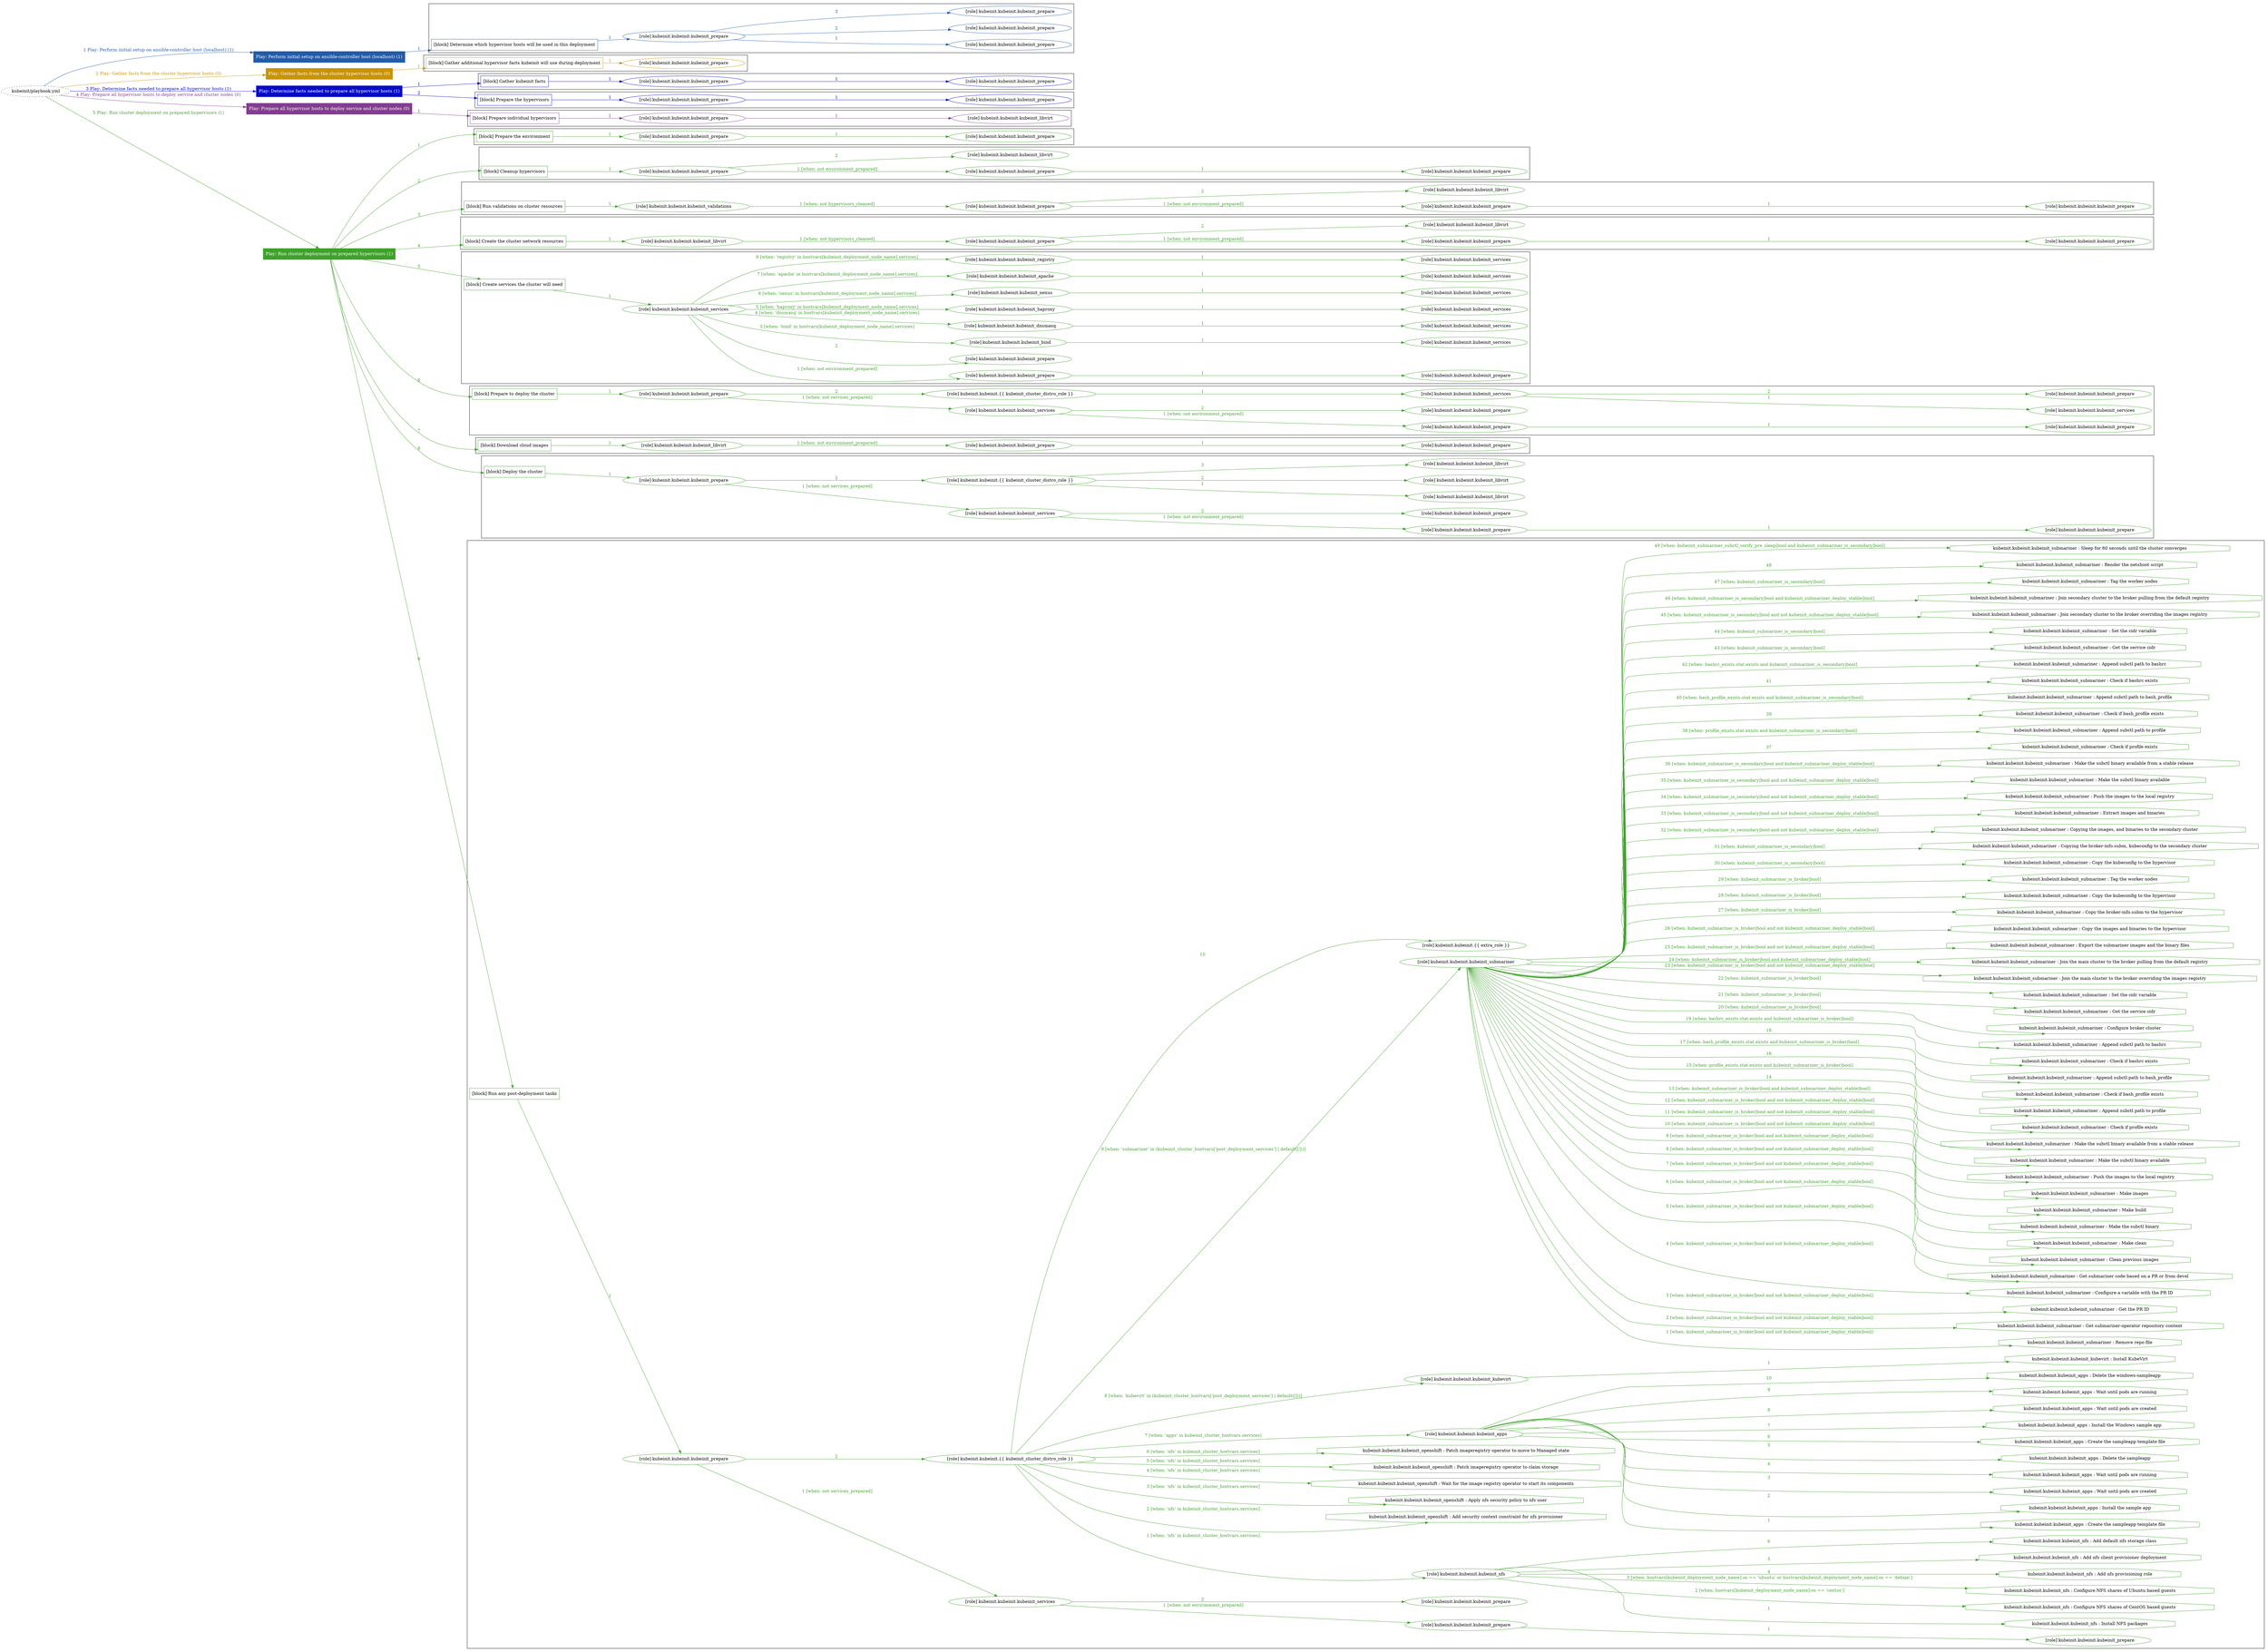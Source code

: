 digraph {
	graph [concentrate=true ordering=in rankdir=LR ratio=fill]
	edge [esep=5 sep=10]
	"kubeinit/playbook.yml" [URL="/home/runner/work/kubeinit/kubeinit/kubeinit/playbook.yml" id=playbook_a7a4c983 style=dotted]
	"kubeinit/playbook.yml" -> play_cb780361 [label="1 Play: Perform initial setup on ansible-controller host (localhost) (1)" color="#235ba9" fontcolor="#235ba9" id=edge_playbook_a7a4c983_play_cb780361 labeltooltip="1 Play: Perform initial setup on ansible-controller host (localhost) (1)" tooltip="1 Play: Perform initial setup on ansible-controller host (localhost) (1)"]
	subgraph "Play: Perform initial setup on ansible-controller host (localhost) (1)" {
		play_cb780361 [label="Play: Perform initial setup on ansible-controller host (localhost) (1)" URL="/home/runner/work/kubeinit/kubeinit/kubeinit/playbook.yml" color="#235ba9" fontcolor="#ffffff" id=play_cb780361 shape=box style=filled tooltip=localhost]
		play_cb780361 -> block_a0117077 [label=1 color="#235ba9" fontcolor="#235ba9" id=edge_1_play_cb780361_block_a0117077 labeltooltip=1 tooltip=1]
		subgraph cluster_block_a0117077 {
			block_a0117077 [label="[block] Determine which hypervisor hosts will be used in this deployment" URL="/home/runner/work/kubeinit/kubeinit/kubeinit/playbook.yml" color="#235ba9" id=block_a0117077 labeltooltip="Determine which hypervisor hosts will be used in this deployment" shape=box tooltip="Determine which hypervisor hosts will be used in this deployment"]
			block_a0117077 -> role_11d7ea02 [label="1 " color="#235ba9" fontcolor="#235ba9" id=edge_1_block_a0117077_role_11d7ea02 labeltooltip="1 " tooltip="1 "]
			subgraph "kubeinit.kubeinit.kubeinit_prepare" {
				role_11d7ea02 [label="[role] kubeinit.kubeinit.kubeinit_prepare" URL="/home/runner/work/kubeinit/kubeinit/kubeinit/playbook.yml" color="#235ba9" id=role_11d7ea02 tooltip="kubeinit.kubeinit.kubeinit_prepare"]
				role_11d7ea02 -> role_724f0bbb [label="1 " color="#235ba9" fontcolor="#235ba9" id=edge_1_role_11d7ea02_role_724f0bbb labeltooltip="1 " tooltip="1 "]
				subgraph "kubeinit.kubeinit.kubeinit_prepare" {
					role_724f0bbb [label="[role] kubeinit.kubeinit.kubeinit_prepare" URL="/home/runner/.ansible/collections/ansible_collections/kubeinit/kubeinit/roles/kubeinit_prepare/tasks/build_hypervisors_group.yml" color="#235ba9" id=role_724f0bbb tooltip="kubeinit.kubeinit.kubeinit_prepare"]
				}
				role_11d7ea02 -> role_06805950 [label="2 " color="#235ba9" fontcolor="#235ba9" id=edge_2_role_11d7ea02_role_06805950 labeltooltip="2 " tooltip="2 "]
				subgraph "kubeinit.kubeinit.kubeinit_prepare" {
					role_06805950 [label="[role] kubeinit.kubeinit.kubeinit_prepare" URL="/home/runner/.ansible/collections/ansible_collections/kubeinit/kubeinit/roles/kubeinit_prepare/tasks/build_hypervisors_group.yml" color="#235ba9" id=role_06805950 tooltip="kubeinit.kubeinit.kubeinit_prepare"]
				}
				role_11d7ea02 -> role_6a7046e8 [label="3 " color="#235ba9" fontcolor="#235ba9" id=edge_3_role_11d7ea02_role_6a7046e8 labeltooltip="3 " tooltip="3 "]
				subgraph "kubeinit.kubeinit.kubeinit_prepare" {
					role_6a7046e8 [label="[role] kubeinit.kubeinit.kubeinit_prepare" URL="/home/runner/.ansible/collections/ansible_collections/kubeinit/kubeinit/roles/kubeinit_prepare/tasks/build_hypervisors_group.yml" color="#235ba9" id=role_6a7046e8 tooltip="kubeinit.kubeinit.kubeinit_prepare"]
				}
			}
		}
	}
	"kubeinit/playbook.yml" -> play_3602e1a3 [label="2 Play: Gather facts from the cluster hypervisor hosts (0)" color="#c99303" fontcolor="#c99303" id=edge_playbook_a7a4c983_play_3602e1a3 labeltooltip="2 Play: Gather facts from the cluster hypervisor hosts (0)" tooltip="2 Play: Gather facts from the cluster hypervisor hosts (0)"]
	subgraph "Play: Gather facts from the cluster hypervisor hosts (0)" {
		play_3602e1a3 [label="Play: Gather facts from the cluster hypervisor hosts (0)" URL="/home/runner/work/kubeinit/kubeinit/kubeinit/playbook.yml" color="#c99303" fontcolor="#ffffff" id=play_3602e1a3 shape=box style=filled tooltip="Play: Gather facts from the cluster hypervisor hosts (0)"]
		play_3602e1a3 -> block_d96d0e8f [label=1 color="#c99303" fontcolor="#c99303" id=edge_1_play_3602e1a3_block_d96d0e8f labeltooltip=1 tooltip=1]
		subgraph cluster_block_d96d0e8f {
			block_d96d0e8f [label="[block] Gather additional hypervisor facts kubeinit will use during deployment" URL="/home/runner/work/kubeinit/kubeinit/kubeinit/playbook.yml" color="#c99303" id=block_d96d0e8f labeltooltip="Gather additional hypervisor facts kubeinit will use during deployment" shape=box tooltip="Gather additional hypervisor facts kubeinit will use during deployment"]
			block_d96d0e8f -> role_2b3503eb [label="1 " color="#c99303" fontcolor="#c99303" id=edge_1_block_d96d0e8f_role_2b3503eb labeltooltip="1 " tooltip="1 "]
			subgraph "kubeinit.kubeinit.kubeinit_prepare" {
				role_2b3503eb [label="[role] kubeinit.kubeinit.kubeinit_prepare" URL="/home/runner/work/kubeinit/kubeinit/kubeinit/playbook.yml" color="#c99303" id=role_2b3503eb tooltip="kubeinit.kubeinit.kubeinit_prepare"]
			}
		}
	}
	"kubeinit/playbook.yml" -> play_14088871 [label="3 Play: Determine facts needed to prepare all hypervisor hosts (1)" color="#050ac7" fontcolor="#050ac7" id=edge_playbook_a7a4c983_play_14088871 labeltooltip="3 Play: Determine facts needed to prepare all hypervisor hosts (1)" tooltip="3 Play: Determine facts needed to prepare all hypervisor hosts (1)"]
	subgraph "Play: Determine facts needed to prepare all hypervisor hosts (1)" {
		play_14088871 [label="Play: Determine facts needed to prepare all hypervisor hosts (1)" URL="/home/runner/work/kubeinit/kubeinit/kubeinit/playbook.yml" color="#050ac7" fontcolor="#ffffff" id=play_14088871 shape=box style=filled tooltip=localhost]
		play_14088871 -> block_af26eb26 [label=1 color="#050ac7" fontcolor="#050ac7" id=edge_1_play_14088871_block_af26eb26 labeltooltip=1 tooltip=1]
		subgraph cluster_block_af26eb26 {
			block_af26eb26 [label="[block] Gather kubeinit facts" URL="/home/runner/work/kubeinit/kubeinit/kubeinit/playbook.yml" color="#050ac7" id=block_af26eb26 labeltooltip="Gather kubeinit facts" shape=box tooltip="Gather kubeinit facts"]
			block_af26eb26 -> role_253c2975 [label="1 " color="#050ac7" fontcolor="#050ac7" id=edge_1_block_af26eb26_role_253c2975 labeltooltip="1 " tooltip="1 "]
			subgraph "kubeinit.kubeinit.kubeinit_prepare" {
				role_253c2975 [label="[role] kubeinit.kubeinit.kubeinit_prepare" URL="/home/runner/work/kubeinit/kubeinit/kubeinit/playbook.yml" color="#050ac7" id=role_253c2975 tooltip="kubeinit.kubeinit.kubeinit_prepare"]
				role_253c2975 -> role_8b708daf [label="1 " color="#050ac7" fontcolor="#050ac7" id=edge_1_role_253c2975_role_8b708daf labeltooltip="1 " tooltip="1 "]
				subgraph "kubeinit.kubeinit.kubeinit_prepare" {
					role_8b708daf [label="[role] kubeinit.kubeinit.kubeinit_prepare" URL="/home/runner/.ansible/collections/ansible_collections/kubeinit/kubeinit/roles/kubeinit_prepare/tasks/gather_kubeinit_facts.yml" color="#050ac7" id=role_8b708daf tooltip="kubeinit.kubeinit.kubeinit_prepare"]
				}
			}
		}
		play_14088871 -> block_1e1460d8 [label=2 color="#050ac7" fontcolor="#050ac7" id=edge_2_play_14088871_block_1e1460d8 labeltooltip=2 tooltip=2]
		subgraph cluster_block_1e1460d8 {
			block_1e1460d8 [label="[block] Prepare the hypervisors" URL="/home/runner/work/kubeinit/kubeinit/kubeinit/playbook.yml" color="#050ac7" id=block_1e1460d8 labeltooltip="Prepare the hypervisors" shape=box tooltip="Prepare the hypervisors"]
			block_1e1460d8 -> role_a654e0d3 [label="1 " color="#050ac7" fontcolor="#050ac7" id=edge_1_block_1e1460d8_role_a654e0d3 labeltooltip="1 " tooltip="1 "]
			subgraph "kubeinit.kubeinit.kubeinit_prepare" {
				role_a654e0d3 [label="[role] kubeinit.kubeinit.kubeinit_prepare" URL="/home/runner/work/kubeinit/kubeinit/kubeinit/playbook.yml" color="#050ac7" id=role_a654e0d3 tooltip="kubeinit.kubeinit.kubeinit_prepare"]
				role_a654e0d3 -> role_61106c46 [label="1 " color="#050ac7" fontcolor="#050ac7" id=edge_1_role_a654e0d3_role_61106c46 labeltooltip="1 " tooltip="1 "]
				subgraph "kubeinit.kubeinit.kubeinit_prepare" {
					role_61106c46 [label="[role] kubeinit.kubeinit.kubeinit_prepare" URL="/home/runner/.ansible/collections/ansible_collections/kubeinit/kubeinit/roles/kubeinit_prepare/tasks/gather_kubeinit_facts.yml" color="#050ac7" id=role_61106c46 tooltip="kubeinit.kubeinit.kubeinit_prepare"]
				}
			}
		}
	}
	"kubeinit/playbook.yml" -> play_20ab9006 [label="4 Play: Prepare all hypervisor hosts to deploy service and cluster nodes (0)" color="#823d8f" fontcolor="#823d8f" id=edge_playbook_a7a4c983_play_20ab9006 labeltooltip="4 Play: Prepare all hypervisor hosts to deploy service and cluster nodes (0)" tooltip="4 Play: Prepare all hypervisor hosts to deploy service and cluster nodes (0)"]
	subgraph "Play: Prepare all hypervisor hosts to deploy service and cluster nodes (0)" {
		play_20ab9006 [label="Play: Prepare all hypervisor hosts to deploy service and cluster nodes (0)" URL="/home/runner/work/kubeinit/kubeinit/kubeinit/playbook.yml" color="#823d8f" fontcolor="#ffffff" id=play_20ab9006 shape=box style=filled tooltip="Play: Prepare all hypervisor hosts to deploy service and cluster nodes (0)"]
		play_20ab9006 -> block_a5cc9b76 [label=1 color="#823d8f" fontcolor="#823d8f" id=edge_1_play_20ab9006_block_a5cc9b76 labeltooltip=1 tooltip=1]
		subgraph cluster_block_a5cc9b76 {
			block_a5cc9b76 [label="[block] Prepare individual hypervisors" URL="/home/runner/work/kubeinit/kubeinit/kubeinit/playbook.yml" color="#823d8f" id=block_a5cc9b76 labeltooltip="Prepare individual hypervisors" shape=box tooltip="Prepare individual hypervisors"]
			block_a5cc9b76 -> role_326d0347 [label="1 " color="#823d8f" fontcolor="#823d8f" id=edge_1_block_a5cc9b76_role_326d0347 labeltooltip="1 " tooltip="1 "]
			subgraph "kubeinit.kubeinit.kubeinit_prepare" {
				role_326d0347 [label="[role] kubeinit.kubeinit.kubeinit_prepare" URL="/home/runner/work/kubeinit/kubeinit/kubeinit/playbook.yml" color="#823d8f" id=role_326d0347 tooltip="kubeinit.kubeinit.kubeinit_prepare"]
				role_326d0347 -> role_65a13138 [label="1 " color="#823d8f" fontcolor="#823d8f" id=edge_1_role_326d0347_role_65a13138 labeltooltip="1 " tooltip="1 "]
				subgraph "kubeinit.kubeinit.kubeinit_libvirt" {
					role_65a13138 [label="[role] kubeinit.kubeinit.kubeinit_libvirt" URL="/home/runner/.ansible/collections/ansible_collections/kubeinit/kubeinit/roles/kubeinit_prepare/tasks/prepare_hypervisor.yml" color="#823d8f" id=role_65a13138 tooltip="kubeinit.kubeinit.kubeinit_libvirt"]
				}
			}
		}
	}
	"kubeinit/playbook.yml" -> play_4e0caee0 [label="5 Play: Run cluster deployment on prepared hypervisors (1)" color="#3fa12b" fontcolor="#3fa12b" id=edge_playbook_a7a4c983_play_4e0caee0 labeltooltip="5 Play: Run cluster deployment on prepared hypervisors (1)" tooltip="5 Play: Run cluster deployment on prepared hypervisors (1)"]
	subgraph "Play: Run cluster deployment on prepared hypervisors (1)" {
		play_4e0caee0 [label="Play: Run cluster deployment on prepared hypervisors (1)" URL="/home/runner/work/kubeinit/kubeinit/kubeinit/playbook.yml" color="#3fa12b" fontcolor="#ffffff" id=play_4e0caee0 shape=box style=filled tooltip=localhost]
		play_4e0caee0 -> block_91b0a762 [label=1 color="#3fa12b" fontcolor="#3fa12b" id=edge_1_play_4e0caee0_block_91b0a762 labeltooltip=1 tooltip=1]
		subgraph cluster_block_91b0a762 {
			block_91b0a762 [label="[block] Prepare the environment" URL="/home/runner/work/kubeinit/kubeinit/kubeinit/playbook.yml" color="#3fa12b" id=block_91b0a762 labeltooltip="Prepare the environment" shape=box tooltip="Prepare the environment"]
			block_91b0a762 -> role_8192d710 [label="1 " color="#3fa12b" fontcolor="#3fa12b" id=edge_1_block_91b0a762_role_8192d710 labeltooltip="1 " tooltip="1 "]
			subgraph "kubeinit.kubeinit.kubeinit_prepare" {
				role_8192d710 [label="[role] kubeinit.kubeinit.kubeinit_prepare" URL="/home/runner/work/kubeinit/kubeinit/kubeinit/playbook.yml" color="#3fa12b" id=role_8192d710 tooltip="kubeinit.kubeinit.kubeinit_prepare"]
				role_8192d710 -> role_56eb782a [label="1 " color="#3fa12b" fontcolor="#3fa12b" id=edge_1_role_8192d710_role_56eb782a labeltooltip="1 " tooltip="1 "]
				subgraph "kubeinit.kubeinit.kubeinit_prepare" {
					role_56eb782a [label="[role] kubeinit.kubeinit.kubeinit_prepare" URL="/home/runner/.ansible/collections/ansible_collections/kubeinit/kubeinit/roles/kubeinit_prepare/tasks/gather_kubeinit_facts.yml" color="#3fa12b" id=role_56eb782a tooltip="kubeinit.kubeinit.kubeinit_prepare"]
				}
			}
		}
		play_4e0caee0 -> block_27910b2c [label=2 color="#3fa12b" fontcolor="#3fa12b" id=edge_2_play_4e0caee0_block_27910b2c labeltooltip=2 tooltip=2]
		subgraph cluster_block_27910b2c {
			block_27910b2c [label="[block] Cleanup hypervisors" URL="/home/runner/work/kubeinit/kubeinit/kubeinit/playbook.yml" color="#3fa12b" id=block_27910b2c labeltooltip="Cleanup hypervisors" shape=box tooltip="Cleanup hypervisors"]
			block_27910b2c -> role_6b36c689 [label="1 " color="#3fa12b" fontcolor="#3fa12b" id=edge_1_block_27910b2c_role_6b36c689 labeltooltip="1 " tooltip="1 "]
			subgraph "kubeinit.kubeinit.kubeinit_prepare" {
				role_6b36c689 [label="[role] kubeinit.kubeinit.kubeinit_prepare" URL="/home/runner/work/kubeinit/kubeinit/kubeinit/playbook.yml" color="#3fa12b" id=role_6b36c689 tooltip="kubeinit.kubeinit.kubeinit_prepare"]
				role_6b36c689 -> role_b60ede61 [label="1 [when: not environment_prepared]" color="#3fa12b" fontcolor="#3fa12b" id=edge_1_role_6b36c689_role_b60ede61 labeltooltip="1 [when: not environment_prepared]" tooltip="1 [when: not environment_prepared]"]
				subgraph "kubeinit.kubeinit.kubeinit_prepare" {
					role_b60ede61 [label="[role] kubeinit.kubeinit.kubeinit_prepare" URL="/home/runner/.ansible/collections/ansible_collections/kubeinit/kubeinit/roles/kubeinit_prepare/tasks/cleanup_hypervisors.yml" color="#3fa12b" id=role_b60ede61 tooltip="kubeinit.kubeinit.kubeinit_prepare"]
					role_b60ede61 -> role_27773acd [label="1 " color="#3fa12b" fontcolor="#3fa12b" id=edge_1_role_b60ede61_role_27773acd labeltooltip="1 " tooltip="1 "]
					subgraph "kubeinit.kubeinit.kubeinit_prepare" {
						role_27773acd [label="[role] kubeinit.kubeinit.kubeinit_prepare" URL="/home/runner/.ansible/collections/ansible_collections/kubeinit/kubeinit/roles/kubeinit_prepare/tasks/gather_kubeinit_facts.yml" color="#3fa12b" id=role_27773acd tooltip="kubeinit.kubeinit.kubeinit_prepare"]
					}
				}
				role_6b36c689 -> role_9c230012 [label="2 " color="#3fa12b" fontcolor="#3fa12b" id=edge_2_role_6b36c689_role_9c230012 labeltooltip="2 " tooltip="2 "]
				subgraph "kubeinit.kubeinit.kubeinit_libvirt" {
					role_9c230012 [label="[role] kubeinit.kubeinit.kubeinit_libvirt" URL="/home/runner/.ansible/collections/ansible_collections/kubeinit/kubeinit/roles/kubeinit_prepare/tasks/cleanup_hypervisors.yml" color="#3fa12b" id=role_9c230012 tooltip="kubeinit.kubeinit.kubeinit_libvirt"]
				}
			}
		}
		play_4e0caee0 -> block_ccef84d7 [label=3 color="#3fa12b" fontcolor="#3fa12b" id=edge_3_play_4e0caee0_block_ccef84d7 labeltooltip=3 tooltip=3]
		subgraph cluster_block_ccef84d7 {
			block_ccef84d7 [label="[block] Run validations on cluster resources" URL="/home/runner/work/kubeinit/kubeinit/kubeinit/playbook.yml" color="#3fa12b" id=block_ccef84d7 labeltooltip="Run validations on cluster resources" shape=box tooltip="Run validations on cluster resources"]
			block_ccef84d7 -> role_ebbdd068 [label="1 " color="#3fa12b" fontcolor="#3fa12b" id=edge_1_block_ccef84d7_role_ebbdd068 labeltooltip="1 " tooltip="1 "]
			subgraph "kubeinit.kubeinit.kubeinit_validations" {
				role_ebbdd068 [label="[role] kubeinit.kubeinit.kubeinit_validations" URL="/home/runner/work/kubeinit/kubeinit/kubeinit/playbook.yml" color="#3fa12b" id=role_ebbdd068 tooltip="kubeinit.kubeinit.kubeinit_validations"]
				role_ebbdd068 -> role_90a9288e [label="1 [when: not hypervisors_cleaned]" color="#3fa12b" fontcolor="#3fa12b" id=edge_1_role_ebbdd068_role_90a9288e labeltooltip="1 [when: not hypervisors_cleaned]" tooltip="1 [when: not hypervisors_cleaned]"]
				subgraph "kubeinit.kubeinit.kubeinit_prepare" {
					role_90a9288e [label="[role] kubeinit.kubeinit.kubeinit_prepare" URL="/home/runner/.ansible/collections/ansible_collections/kubeinit/kubeinit/roles/kubeinit_validations/tasks/main.yml" color="#3fa12b" id=role_90a9288e tooltip="kubeinit.kubeinit.kubeinit_prepare"]
					role_90a9288e -> role_37bff503 [label="1 [when: not environment_prepared]" color="#3fa12b" fontcolor="#3fa12b" id=edge_1_role_90a9288e_role_37bff503 labeltooltip="1 [when: not environment_prepared]" tooltip="1 [when: not environment_prepared]"]
					subgraph "kubeinit.kubeinit.kubeinit_prepare" {
						role_37bff503 [label="[role] kubeinit.kubeinit.kubeinit_prepare" URL="/home/runner/.ansible/collections/ansible_collections/kubeinit/kubeinit/roles/kubeinit_prepare/tasks/cleanup_hypervisors.yml" color="#3fa12b" id=role_37bff503 tooltip="kubeinit.kubeinit.kubeinit_prepare"]
						role_37bff503 -> role_9401f87d [label="1 " color="#3fa12b" fontcolor="#3fa12b" id=edge_1_role_37bff503_role_9401f87d labeltooltip="1 " tooltip="1 "]
						subgraph "kubeinit.kubeinit.kubeinit_prepare" {
							role_9401f87d [label="[role] kubeinit.kubeinit.kubeinit_prepare" URL="/home/runner/.ansible/collections/ansible_collections/kubeinit/kubeinit/roles/kubeinit_prepare/tasks/gather_kubeinit_facts.yml" color="#3fa12b" id=role_9401f87d tooltip="kubeinit.kubeinit.kubeinit_prepare"]
						}
					}
					role_90a9288e -> role_57c880c7 [label="2 " color="#3fa12b" fontcolor="#3fa12b" id=edge_2_role_90a9288e_role_57c880c7 labeltooltip="2 " tooltip="2 "]
					subgraph "kubeinit.kubeinit.kubeinit_libvirt" {
						role_57c880c7 [label="[role] kubeinit.kubeinit.kubeinit_libvirt" URL="/home/runner/.ansible/collections/ansible_collections/kubeinit/kubeinit/roles/kubeinit_prepare/tasks/cleanup_hypervisors.yml" color="#3fa12b" id=role_57c880c7 tooltip="kubeinit.kubeinit.kubeinit_libvirt"]
					}
				}
			}
		}
		play_4e0caee0 -> block_149bfe77 [label=4 color="#3fa12b" fontcolor="#3fa12b" id=edge_4_play_4e0caee0_block_149bfe77 labeltooltip=4 tooltip=4]
		subgraph cluster_block_149bfe77 {
			block_149bfe77 [label="[block] Create the cluster network resources" URL="/home/runner/work/kubeinit/kubeinit/kubeinit/playbook.yml" color="#3fa12b" id=block_149bfe77 labeltooltip="Create the cluster network resources" shape=box tooltip="Create the cluster network resources"]
			block_149bfe77 -> role_4562466f [label="1 " color="#3fa12b" fontcolor="#3fa12b" id=edge_1_block_149bfe77_role_4562466f labeltooltip="1 " tooltip="1 "]
			subgraph "kubeinit.kubeinit.kubeinit_libvirt" {
				role_4562466f [label="[role] kubeinit.kubeinit.kubeinit_libvirt" URL="/home/runner/work/kubeinit/kubeinit/kubeinit/playbook.yml" color="#3fa12b" id=role_4562466f tooltip="kubeinit.kubeinit.kubeinit_libvirt"]
				role_4562466f -> role_a307ab35 [label="1 [when: not hypervisors_cleaned]" color="#3fa12b" fontcolor="#3fa12b" id=edge_1_role_4562466f_role_a307ab35 labeltooltip="1 [when: not hypervisors_cleaned]" tooltip="1 [when: not hypervisors_cleaned]"]
				subgraph "kubeinit.kubeinit.kubeinit_prepare" {
					role_a307ab35 [label="[role] kubeinit.kubeinit.kubeinit_prepare" URL="/home/runner/.ansible/collections/ansible_collections/kubeinit/kubeinit/roles/kubeinit_libvirt/tasks/create_network.yml" color="#3fa12b" id=role_a307ab35 tooltip="kubeinit.kubeinit.kubeinit_prepare"]
					role_a307ab35 -> role_d53ce9da [label="1 [when: not environment_prepared]" color="#3fa12b" fontcolor="#3fa12b" id=edge_1_role_a307ab35_role_d53ce9da labeltooltip="1 [when: not environment_prepared]" tooltip="1 [when: not environment_prepared]"]
					subgraph "kubeinit.kubeinit.kubeinit_prepare" {
						role_d53ce9da [label="[role] kubeinit.kubeinit.kubeinit_prepare" URL="/home/runner/.ansible/collections/ansible_collections/kubeinit/kubeinit/roles/kubeinit_prepare/tasks/cleanup_hypervisors.yml" color="#3fa12b" id=role_d53ce9da tooltip="kubeinit.kubeinit.kubeinit_prepare"]
						role_d53ce9da -> role_e6a0ec60 [label="1 " color="#3fa12b" fontcolor="#3fa12b" id=edge_1_role_d53ce9da_role_e6a0ec60 labeltooltip="1 " tooltip="1 "]
						subgraph "kubeinit.kubeinit.kubeinit_prepare" {
							role_e6a0ec60 [label="[role] kubeinit.kubeinit.kubeinit_prepare" URL="/home/runner/.ansible/collections/ansible_collections/kubeinit/kubeinit/roles/kubeinit_prepare/tasks/gather_kubeinit_facts.yml" color="#3fa12b" id=role_e6a0ec60 tooltip="kubeinit.kubeinit.kubeinit_prepare"]
						}
					}
					role_a307ab35 -> role_f7ee25b9 [label="2 " color="#3fa12b" fontcolor="#3fa12b" id=edge_2_role_a307ab35_role_f7ee25b9 labeltooltip="2 " tooltip="2 "]
					subgraph "kubeinit.kubeinit.kubeinit_libvirt" {
						role_f7ee25b9 [label="[role] kubeinit.kubeinit.kubeinit_libvirt" URL="/home/runner/.ansible/collections/ansible_collections/kubeinit/kubeinit/roles/kubeinit_prepare/tasks/cleanup_hypervisors.yml" color="#3fa12b" id=role_f7ee25b9 tooltip="kubeinit.kubeinit.kubeinit_libvirt"]
					}
				}
			}
		}
		play_4e0caee0 -> block_a2d6d1de [label=5 color="#3fa12b" fontcolor="#3fa12b" id=edge_5_play_4e0caee0_block_a2d6d1de labeltooltip=5 tooltip=5]
		subgraph cluster_block_a2d6d1de {
			block_a2d6d1de [label="[block] Create services the cluster will need" URL="/home/runner/work/kubeinit/kubeinit/kubeinit/playbook.yml" color="#3fa12b" id=block_a2d6d1de labeltooltip="Create services the cluster will need" shape=box tooltip="Create services the cluster will need"]
			block_a2d6d1de -> role_c989dc2f [label="1 " color="#3fa12b" fontcolor="#3fa12b" id=edge_1_block_a2d6d1de_role_c989dc2f labeltooltip="1 " tooltip="1 "]
			subgraph "kubeinit.kubeinit.kubeinit_services" {
				role_c989dc2f [label="[role] kubeinit.kubeinit.kubeinit_services" URL="/home/runner/work/kubeinit/kubeinit/kubeinit/playbook.yml" color="#3fa12b" id=role_c989dc2f tooltip="kubeinit.kubeinit.kubeinit_services"]
				role_c989dc2f -> role_390987d9 [label="1 [when: not environment_prepared]" color="#3fa12b" fontcolor="#3fa12b" id=edge_1_role_c989dc2f_role_390987d9 labeltooltip="1 [when: not environment_prepared]" tooltip="1 [when: not environment_prepared]"]
				subgraph "kubeinit.kubeinit.kubeinit_prepare" {
					role_390987d9 [label="[role] kubeinit.kubeinit.kubeinit_prepare" URL="/home/runner/.ansible/collections/ansible_collections/kubeinit/kubeinit/roles/kubeinit_services/tasks/main.yml" color="#3fa12b" id=role_390987d9 tooltip="kubeinit.kubeinit.kubeinit_prepare"]
					role_390987d9 -> role_207196e1 [label="1 " color="#3fa12b" fontcolor="#3fa12b" id=edge_1_role_390987d9_role_207196e1 labeltooltip="1 " tooltip="1 "]
					subgraph "kubeinit.kubeinit.kubeinit_prepare" {
						role_207196e1 [label="[role] kubeinit.kubeinit.kubeinit_prepare" URL="/home/runner/.ansible/collections/ansible_collections/kubeinit/kubeinit/roles/kubeinit_prepare/tasks/gather_kubeinit_facts.yml" color="#3fa12b" id=role_207196e1 tooltip="kubeinit.kubeinit.kubeinit_prepare"]
					}
				}
				role_c989dc2f -> role_dcf191f9 [label="2 " color="#3fa12b" fontcolor="#3fa12b" id=edge_2_role_c989dc2f_role_dcf191f9 labeltooltip="2 " tooltip="2 "]
				subgraph "kubeinit.kubeinit.kubeinit_prepare" {
					role_dcf191f9 [label="[role] kubeinit.kubeinit.kubeinit_prepare" URL="/home/runner/.ansible/collections/ansible_collections/kubeinit/kubeinit/roles/kubeinit_services/tasks/00_create_service_pod.yml" color="#3fa12b" id=role_dcf191f9 tooltip="kubeinit.kubeinit.kubeinit_prepare"]
				}
				role_c989dc2f -> role_06ccfb4d [label="3 [when: 'bind' in hostvars[kubeinit_deployment_node_name].services]" color="#3fa12b" fontcolor="#3fa12b" id=edge_3_role_c989dc2f_role_06ccfb4d labeltooltip="3 [when: 'bind' in hostvars[kubeinit_deployment_node_name].services]" tooltip="3 [when: 'bind' in hostvars[kubeinit_deployment_node_name].services]"]
				subgraph "kubeinit.kubeinit.kubeinit_bind" {
					role_06ccfb4d [label="[role] kubeinit.kubeinit.kubeinit_bind" URL="/home/runner/.ansible/collections/ansible_collections/kubeinit/kubeinit/roles/kubeinit_services/tasks/start_services_containers.yml" color="#3fa12b" id=role_06ccfb4d tooltip="kubeinit.kubeinit.kubeinit_bind"]
					role_06ccfb4d -> role_384ff74c [label="1 " color="#3fa12b" fontcolor="#3fa12b" id=edge_1_role_06ccfb4d_role_384ff74c labeltooltip="1 " tooltip="1 "]
					subgraph "kubeinit.kubeinit.kubeinit_services" {
						role_384ff74c [label="[role] kubeinit.kubeinit.kubeinit_services" URL="/home/runner/.ansible/collections/ansible_collections/kubeinit/kubeinit/roles/kubeinit_bind/tasks/main.yml" color="#3fa12b" id=role_384ff74c tooltip="kubeinit.kubeinit.kubeinit_services"]
					}
				}
				role_c989dc2f -> role_2ec5e92a [label="4 [when: 'dnsmasq' in hostvars[kubeinit_deployment_node_name].services]" color="#3fa12b" fontcolor="#3fa12b" id=edge_4_role_c989dc2f_role_2ec5e92a labeltooltip="4 [when: 'dnsmasq' in hostvars[kubeinit_deployment_node_name].services]" tooltip="4 [when: 'dnsmasq' in hostvars[kubeinit_deployment_node_name].services]"]
				subgraph "kubeinit.kubeinit.kubeinit_dnsmasq" {
					role_2ec5e92a [label="[role] kubeinit.kubeinit.kubeinit_dnsmasq" URL="/home/runner/.ansible/collections/ansible_collections/kubeinit/kubeinit/roles/kubeinit_services/tasks/start_services_containers.yml" color="#3fa12b" id=role_2ec5e92a tooltip="kubeinit.kubeinit.kubeinit_dnsmasq"]
					role_2ec5e92a -> role_32f689e7 [label="1 " color="#3fa12b" fontcolor="#3fa12b" id=edge_1_role_2ec5e92a_role_32f689e7 labeltooltip="1 " tooltip="1 "]
					subgraph "kubeinit.kubeinit.kubeinit_services" {
						role_32f689e7 [label="[role] kubeinit.kubeinit.kubeinit_services" URL="/home/runner/.ansible/collections/ansible_collections/kubeinit/kubeinit/roles/kubeinit_dnsmasq/tasks/main.yml" color="#3fa12b" id=role_32f689e7 tooltip="kubeinit.kubeinit.kubeinit_services"]
					}
				}
				role_c989dc2f -> role_8cb3f40f [label="5 [when: 'haproxy' in hostvars[kubeinit_deployment_node_name].services]" color="#3fa12b" fontcolor="#3fa12b" id=edge_5_role_c989dc2f_role_8cb3f40f labeltooltip="5 [when: 'haproxy' in hostvars[kubeinit_deployment_node_name].services]" tooltip="5 [when: 'haproxy' in hostvars[kubeinit_deployment_node_name].services]"]
				subgraph "kubeinit.kubeinit.kubeinit_haproxy" {
					role_8cb3f40f [label="[role] kubeinit.kubeinit.kubeinit_haproxy" URL="/home/runner/.ansible/collections/ansible_collections/kubeinit/kubeinit/roles/kubeinit_services/tasks/start_services_containers.yml" color="#3fa12b" id=role_8cb3f40f tooltip="kubeinit.kubeinit.kubeinit_haproxy"]
					role_8cb3f40f -> role_f67360f3 [label="1 " color="#3fa12b" fontcolor="#3fa12b" id=edge_1_role_8cb3f40f_role_f67360f3 labeltooltip="1 " tooltip="1 "]
					subgraph "kubeinit.kubeinit.kubeinit_services" {
						role_f67360f3 [label="[role] kubeinit.kubeinit.kubeinit_services" URL="/home/runner/.ansible/collections/ansible_collections/kubeinit/kubeinit/roles/kubeinit_haproxy/tasks/main.yml" color="#3fa12b" id=role_f67360f3 tooltip="kubeinit.kubeinit.kubeinit_services"]
					}
				}
				role_c989dc2f -> role_9b5eda4a [label="6 [when: 'nexus' in hostvars[kubeinit_deployment_node_name].services]" color="#3fa12b" fontcolor="#3fa12b" id=edge_6_role_c989dc2f_role_9b5eda4a labeltooltip="6 [when: 'nexus' in hostvars[kubeinit_deployment_node_name].services]" tooltip="6 [when: 'nexus' in hostvars[kubeinit_deployment_node_name].services]"]
				subgraph "kubeinit.kubeinit.kubeinit_nexus" {
					role_9b5eda4a [label="[role] kubeinit.kubeinit.kubeinit_nexus" URL="/home/runner/.ansible/collections/ansible_collections/kubeinit/kubeinit/roles/kubeinit_services/tasks/start_services_containers.yml" color="#3fa12b" id=role_9b5eda4a tooltip="kubeinit.kubeinit.kubeinit_nexus"]
					role_9b5eda4a -> role_cd7c58ea [label="1 " color="#3fa12b" fontcolor="#3fa12b" id=edge_1_role_9b5eda4a_role_cd7c58ea labeltooltip="1 " tooltip="1 "]
					subgraph "kubeinit.kubeinit.kubeinit_services" {
						role_cd7c58ea [label="[role] kubeinit.kubeinit.kubeinit_services" URL="/home/runner/.ansible/collections/ansible_collections/kubeinit/kubeinit/roles/kubeinit_nexus/tasks/main.yml" color="#3fa12b" id=role_cd7c58ea tooltip="kubeinit.kubeinit.kubeinit_services"]
					}
				}
				role_c989dc2f -> role_75c0adeb [label="7 [when: 'apache' in hostvars[kubeinit_deployment_node_name].services]" color="#3fa12b" fontcolor="#3fa12b" id=edge_7_role_c989dc2f_role_75c0adeb labeltooltip="7 [when: 'apache' in hostvars[kubeinit_deployment_node_name].services]" tooltip="7 [when: 'apache' in hostvars[kubeinit_deployment_node_name].services]"]
				subgraph "kubeinit.kubeinit.kubeinit_apache" {
					role_75c0adeb [label="[role] kubeinit.kubeinit.kubeinit_apache" URL="/home/runner/.ansible/collections/ansible_collections/kubeinit/kubeinit/roles/kubeinit_services/tasks/start_services_containers.yml" color="#3fa12b" id=role_75c0adeb tooltip="kubeinit.kubeinit.kubeinit_apache"]
					role_75c0adeb -> role_193808f0 [label="1 " color="#3fa12b" fontcolor="#3fa12b" id=edge_1_role_75c0adeb_role_193808f0 labeltooltip="1 " tooltip="1 "]
					subgraph "kubeinit.kubeinit.kubeinit_services" {
						role_193808f0 [label="[role] kubeinit.kubeinit.kubeinit_services" URL="/home/runner/.ansible/collections/ansible_collections/kubeinit/kubeinit/roles/kubeinit_apache/tasks/main.yml" color="#3fa12b" id=role_193808f0 tooltip="kubeinit.kubeinit.kubeinit_services"]
					}
				}
				role_c989dc2f -> role_81e1a370 [label="8 [when: 'registry' in hostvars[kubeinit_deployment_node_name].services]" color="#3fa12b" fontcolor="#3fa12b" id=edge_8_role_c989dc2f_role_81e1a370 labeltooltip="8 [when: 'registry' in hostvars[kubeinit_deployment_node_name].services]" tooltip="8 [when: 'registry' in hostvars[kubeinit_deployment_node_name].services]"]
				subgraph "kubeinit.kubeinit.kubeinit_registry" {
					role_81e1a370 [label="[role] kubeinit.kubeinit.kubeinit_registry" URL="/home/runner/.ansible/collections/ansible_collections/kubeinit/kubeinit/roles/kubeinit_services/tasks/start_services_containers.yml" color="#3fa12b" id=role_81e1a370 tooltip="kubeinit.kubeinit.kubeinit_registry"]
					role_81e1a370 -> role_615ecbbb [label="1 " color="#3fa12b" fontcolor="#3fa12b" id=edge_1_role_81e1a370_role_615ecbbb labeltooltip="1 " tooltip="1 "]
					subgraph "kubeinit.kubeinit.kubeinit_services" {
						role_615ecbbb [label="[role] kubeinit.kubeinit.kubeinit_services" URL="/home/runner/.ansible/collections/ansible_collections/kubeinit/kubeinit/roles/kubeinit_registry/tasks/main.yml" color="#3fa12b" id=role_615ecbbb tooltip="kubeinit.kubeinit.kubeinit_services"]
					}
				}
			}
		}
		play_4e0caee0 -> block_30c61b69 [label=6 color="#3fa12b" fontcolor="#3fa12b" id=edge_6_play_4e0caee0_block_30c61b69 labeltooltip=6 tooltip=6]
		subgraph cluster_block_30c61b69 {
			block_30c61b69 [label="[block] Prepare to deploy the cluster" URL="/home/runner/work/kubeinit/kubeinit/kubeinit/playbook.yml" color="#3fa12b" id=block_30c61b69 labeltooltip="Prepare to deploy the cluster" shape=box tooltip="Prepare to deploy the cluster"]
			block_30c61b69 -> role_8f449a53 [label="1 " color="#3fa12b" fontcolor="#3fa12b" id=edge_1_block_30c61b69_role_8f449a53 labeltooltip="1 " tooltip="1 "]
			subgraph "kubeinit.kubeinit.kubeinit_prepare" {
				role_8f449a53 [label="[role] kubeinit.kubeinit.kubeinit_prepare" URL="/home/runner/work/kubeinit/kubeinit/kubeinit/playbook.yml" color="#3fa12b" id=role_8f449a53 tooltip="kubeinit.kubeinit.kubeinit_prepare"]
				role_8f449a53 -> role_d07123fc [label="1 [when: not services_prepared]" color="#3fa12b" fontcolor="#3fa12b" id=edge_1_role_8f449a53_role_d07123fc labeltooltip="1 [when: not services_prepared]" tooltip="1 [when: not services_prepared]"]
				subgraph "kubeinit.kubeinit.kubeinit_services" {
					role_d07123fc [label="[role] kubeinit.kubeinit.kubeinit_services" URL="/home/runner/.ansible/collections/ansible_collections/kubeinit/kubeinit/roles/kubeinit_prepare/tasks/prepare_cluster.yml" color="#3fa12b" id=role_d07123fc tooltip="kubeinit.kubeinit.kubeinit_services"]
					role_d07123fc -> role_0216063f [label="1 [when: not environment_prepared]" color="#3fa12b" fontcolor="#3fa12b" id=edge_1_role_d07123fc_role_0216063f labeltooltip="1 [when: not environment_prepared]" tooltip="1 [when: not environment_prepared]"]
					subgraph "kubeinit.kubeinit.kubeinit_prepare" {
						role_0216063f [label="[role] kubeinit.kubeinit.kubeinit_prepare" URL="/home/runner/.ansible/collections/ansible_collections/kubeinit/kubeinit/roles/kubeinit_services/tasks/prepare_services.yml" color="#3fa12b" id=role_0216063f tooltip="kubeinit.kubeinit.kubeinit_prepare"]
						role_0216063f -> role_15e84749 [label="1 " color="#3fa12b" fontcolor="#3fa12b" id=edge_1_role_0216063f_role_15e84749 labeltooltip="1 " tooltip="1 "]
						subgraph "kubeinit.kubeinit.kubeinit_prepare" {
							role_15e84749 [label="[role] kubeinit.kubeinit.kubeinit_prepare" URL="/home/runner/.ansible/collections/ansible_collections/kubeinit/kubeinit/roles/kubeinit_prepare/tasks/gather_kubeinit_facts.yml" color="#3fa12b" id=role_15e84749 tooltip="kubeinit.kubeinit.kubeinit_prepare"]
						}
					}
					role_d07123fc -> role_14cb5811 [label="2 " color="#3fa12b" fontcolor="#3fa12b" id=edge_2_role_d07123fc_role_14cb5811 labeltooltip="2 " tooltip="2 "]
					subgraph "kubeinit.kubeinit.kubeinit_prepare" {
						role_14cb5811 [label="[role] kubeinit.kubeinit.kubeinit_prepare" URL="/home/runner/.ansible/collections/ansible_collections/kubeinit/kubeinit/roles/kubeinit_services/tasks/prepare_services.yml" color="#3fa12b" id=role_14cb5811 tooltip="kubeinit.kubeinit.kubeinit_prepare"]
					}
				}
				role_8f449a53 -> role_370fd698 [label="2 " color="#3fa12b" fontcolor="#3fa12b" id=edge_2_role_8f449a53_role_370fd698 labeltooltip="2 " tooltip="2 "]
				subgraph "kubeinit.kubeinit.{{ kubeinit_cluster_distro_role }}" {
					role_370fd698 [label="[role] kubeinit.kubeinit.{{ kubeinit_cluster_distro_role }}" URL="/home/runner/.ansible/collections/ansible_collections/kubeinit/kubeinit/roles/kubeinit_prepare/tasks/prepare_cluster.yml" color="#3fa12b" id=role_370fd698 tooltip="kubeinit.kubeinit.{{ kubeinit_cluster_distro_role }}"]
					role_370fd698 -> role_21cc8e5c [label="1 " color="#3fa12b" fontcolor="#3fa12b" id=edge_1_role_370fd698_role_21cc8e5c labeltooltip="1 " tooltip="1 "]
					subgraph "kubeinit.kubeinit.kubeinit_services" {
						role_21cc8e5c [label="[role] kubeinit.kubeinit.kubeinit_services" URL="/home/runner/.ansible/collections/ansible_collections/kubeinit/kubeinit/roles/kubeinit_openshift/tasks/prepare_cluster.yml" color="#3fa12b" id=role_21cc8e5c tooltip="kubeinit.kubeinit.kubeinit_services"]
						role_21cc8e5c -> role_b360ed03 [label="1 " color="#3fa12b" fontcolor="#3fa12b" id=edge_1_role_21cc8e5c_role_b360ed03 labeltooltip="1 " tooltip="1 "]
						subgraph "kubeinit.kubeinit.kubeinit_services" {
							role_b360ed03 [label="[role] kubeinit.kubeinit.kubeinit_services" URL="/home/runner/.ansible/collections/ansible_collections/kubeinit/kubeinit/roles/kubeinit_services/tasks/create_provision_container.yml" color="#3fa12b" id=role_b360ed03 tooltip="kubeinit.kubeinit.kubeinit_services"]
						}
						role_21cc8e5c -> role_0627ddd4 [label="2 " color="#3fa12b" fontcolor="#3fa12b" id=edge_2_role_21cc8e5c_role_0627ddd4 labeltooltip="2 " tooltip="2 "]
						subgraph "kubeinit.kubeinit.kubeinit_prepare" {
							role_0627ddd4 [label="[role] kubeinit.kubeinit.kubeinit_prepare" URL="/home/runner/.ansible/collections/ansible_collections/kubeinit/kubeinit/roles/kubeinit_services/tasks/create_provision_container.yml" color="#3fa12b" id=role_0627ddd4 tooltip="kubeinit.kubeinit.kubeinit_prepare"]
						}
					}
				}
			}
		}
		play_4e0caee0 -> block_da71ba2a [label=7 color="#3fa12b" fontcolor="#3fa12b" id=edge_7_play_4e0caee0_block_da71ba2a labeltooltip=7 tooltip=7]
		subgraph cluster_block_da71ba2a {
			block_da71ba2a [label="[block] Download cloud images" URL="/home/runner/work/kubeinit/kubeinit/kubeinit/playbook.yml" color="#3fa12b" id=block_da71ba2a labeltooltip="Download cloud images" shape=box tooltip="Download cloud images"]
			block_da71ba2a -> role_d7c4aed0 [label="1 " color="#3fa12b" fontcolor="#3fa12b" id=edge_1_block_da71ba2a_role_d7c4aed0 labeltooltip="1 " tooltip="1 "]
			subgraph "kubeinit.kubeinit.kubeinit_libvirt" {
				role_d7c4aed0 [label="[role] kubeinit.kubeinit.kubeinit_libvirt" URL="/home/runner/work/kubeinit/kubeinit/kubeinit/playbook.yml" color="#3fa12b" id=role_d7c4aed0 tooltip="kubeinit.kubeinit.kubeinit_libvirt"]
				role_d7c4aed0 -> role_fa8ef229 [label="1 [when: not environment_prepared]" color="#3fa12b" fontcolor="#3fa12b" id=edge_1_role_d7c4aed0_role_fa8ef229 labeltooltip="1 [when: not environment_prepared]" tooltip="1 [when: not environment_prepared]"]
				subgraph "kubeinit.kubeinit.kubeinit_prepare" {
					role_fa8ef229 [label="[role] kubeinit.kubeinit.kubeinit_prepare" URL="/home/runner/.ansible/collections/ansible_collections/kubeinit/kubeinit/roles/kubeinit_libvirt/tasks/download_cloud_images.yml" color="#3fa12b" id=role_fa8ef229 tooltip="kubeinit.kubeinit.kubeinit_prepare"]
					role_fa8ef229 -> role_bb2ae8ca [label="1 " color="#3fa12b" fontcolor="#3fa12b" id=edge_1_role_fa8ef229_role_bb2ae8ca labeltooltip="1 " tooltip="1 "]
					subgraph "kubeinit.kubeinit.kubeinit_prepare" {
						role_bb2ae8ca [label="[role] kubeinit.kubeinit.kubeinit_prepare" URL="/home/runner/.ansible/collections/ansible_collections/kubeinit/kubeinit/roles/kubeinit_prepare/tasks/gather_kubeinit_facts.yml" color="#3fa12b" id=role_bb2ae8ca tooltip="kubeinit.kubeinit.kubeinit_prepare"]
					}
				}
			}
		}
		play_4e0caee0 -> block_d5d8fd30 [label=8 color="#3fa12b" fontcolor="#3fa12b" id=edge_8_play_4e0caee0_block_d5d8fd30 labeltooltip=8 tooltip=8]
		subgraph cluster_block_d5d8fd30 {
			block_d5d8fd30 [label="[block] Deploy the cluster" URL="/home/runner/work/kubeinit/kubeinit/kubeinit/playbook.yml" color="#3fa12b" id=block_d5d8fd30 labeltooltip="Deploy the cluster" shape=box tooltip="Deploy the cluster"]
			block_d5d8fd30 -> role_0496a878 [label="1 " color="#3fa12b" fontcolor="#3fa12b" id=edge_1_block_d5d8fd30_role_0496a878 labeltooltip="1 " tooltip="1 "]
			subgraph "kubeinit.kubeinit.kubeinit_prepare" {
				role_0496a878 [label="[role] kubeinit.kubeinit.kubeinit_prepare" URL="/home/runner/work/kubeinit/kubeinit/kubeinit/playbook.yml" color="#3fa12b" id=role_0496a878 tooltip="kubeinit.kubeinit.kubeinit_prepare"]
				role_0496a878 -> role_b0e1a596 [label="1 [when: not services_prepared]" color="#3fa12b" fontcolor="#3fa12b" id=edge_1_role_0496a878_role_b0e1a596 labeltooltip="1 [when: not services_prepared]" tooltip="1 [when: not services_prepared]"]
				subgraph "kubeinit.kubeinit.kubeinit_services" {
					role_b0e1a596 [label="[role] kubeinit.kubeinit.kubeinit_services" URL="/home/runner/.ansible/collections/ansible_collections/kubeinit/kubeinit/roles/kubeinit_prepare/tasks/deploy_cluster.yml" color="#3fa12b" id=role_b0e1a596 tooltip="kubeinit.kubeinit.kubeinit_services"]
					role_b0e1a596 -> role_ac89a704 [label="1 [when: not environment_prepared]" color="#3fa12b" fontcolor="#3fa12b" id=edge_1_role_b0e1a596_role_ac89a704 labeltooltip="1 [when: not environment_prepared]" tooltip="1 [when: not environment_prepared]"]
					subgraph "kubeinit.kubeinit.kubeinit_prepare" {
						role_ac89a704 [label="[role] kubeinit.kubeinit.kubeinit_prepare" URL="/home/runner/.ansible/collections/ansible_collections/kubeinit/kubeinit/roles/kubeinit_services/tasks/prepare_services.yml" color="#3fa12b" id=role_ac89a704 tooltip="kubeinit.kubeinit.kubeinit_prepare"]
						role_ac89a704 -> role_cd7eb81f [label="1 " color="#3fa12b" fontcolor="#3fa12b" id=edge_1_role_ac89a704_role_cd7eb81f labeltooltip="1 " tooltip="1 "]
						subgraph "kubeinit.kubeinit.kubeinit_prepare" {
							role_cd7eb81f [label="[role] kubeinit.kubeinit.kubeinit_prepare" URL="/home/runner/.ansible/collections/ansible_collections/kubeinit/kubeinit/roles/kubeinit_prepare/tasks/gather_kubeinit_facts.yml" color="#3fa12b" id=role_cd7eb81f tooltip="kubeinit.kubeinit.kubeinit_prepare"]
						}
					}
					role_b0e1a596 -> role_c0c1a58a [label="2 " color="#3fa12b" fontcolor="#3fa12b" id=edge_2_role_b0e1a596_role_c0c1a58a labeltooltip="2 " tooltip="2 "]
					subgraph "kubeinit.kubeinit.kubeinit_prepare" {
						role_c0c1a58a [label="[role] kubeinit.kubeinit.kubeinit_prepare" URL="/home/runner/.ansible/collections/ansible_collections/kubeinit/kubeinit/roles/kubeinit_services/tasks/prepare_services.yml" color="#3fa12b" id=role_c0c1a58a tooltip="kubeinit.kubeinit.kubeinit_prepare"]
					}
				}
				role_0496a878 -> role_1a53f64c [label="2 " color="#3fa12b" fontcolor="#3fa12b" id=edge_2_role_0496a878_role_1a53f64c labeltooltip="2 " tooltip="2 "]
				subgraph "kubeinit.kubeinit.{{ kubeinit_cluster_distro_role }}" {
					role_1a53f64c [label="[role] kubeinit.kubeinit.{{ kubeinit_cluster_distro_role }}" URL="/home/runner/.ansible/collections/ansible_collections/kubeinit/kubeinit/roles/kubeinit_prepare/tasks/deploy_cluster.yml" color="#3fa12b" id=role_1a53f64c tooltip="kubeinit.kubeinit.{{ kubeinit_cluster_distro_role }}"]
					role_1a53f64c -> role_03197d19 [label="1 " color="#3fa12b" fontcolor="#3fa12b" id=edge_1_role_1a53f64c_role_03197d19 labeltooltip="1 " tooltip="1 "]
					subgraph "kubeinit.kubeinit.kubeinit_libvirt" {
						role_03197d19 [label="[role] kubeinit.kubeinit.kubeinit_libvirt" URL="/home/runner/.ansible/collections/ansible_collections/kubeinit/kubeinit/roles/kubeinit_openshift/tasks/main.yml" color="#3fa12b" id=role_03197d19 tooltip="kubeinit.kubeinit.kubeinit_libvirt"]
					}
					role_1a53f64c -> role_34b97742 [label="2 " color="#3fa12b" fontcolor="#3fa12b" id=edge_2_role_1a53f64c_role_34b97742 labeltooltip="2 " tooltip="2 "]
					subgraph "kubeinit.kubeinit.kubeinit_libvirt" {
						role_34b97742 [label="[role] kubeinit.kubeinit.kubeinit_libvirt" URL="/home/runner/.ansible/collections/ansible_collections/kubeinit/kubeinit/roles/kubeinit_openshift/tasks/main.yml" color="#3fa12b" id=role_34b97742 tooltip="kubeinit.kubeinit.kubeinit_libvirt"]
					}
					role_1a53f64c -> role_5f42d26e [label="3 " color="#3fa12b" fontcolor="#3fa12b" id=edge_3_role_1a53f64c_role_5f42d26e labeltooltip="3 " tooltip="3 "]
					subgraph "kubeinit.kubeinit.kubeinit_libvirt" {
						role_5f42d26e [label="[role] kubeinit.kubeinit.kubeinit_libvirt" URL="/home/runner/.ansible/collections/ansible_collections/kubeinit/kubeinit/roles/kubeinit_openshift/tasks/main.yml" color="#3fa12b" id=role_5f42d26e tooltip="kubeinit.kubeinit.kubeinit_libvirt"]
					}
				}
			}
		}
		play_4e0caee0 -> block_1cd1d199 [label=9 color="#3fa12b" fontcolor="#3fa12b" id=edge_9_play_4e0caee0_block_1cd1d199 labeltooltip=9 tooltip=9]
		subgraph cluster_block_1cd1d199 {
			block_1cd1d199 [label="[block] Run any post-deployment tasks" URL="/home/runner/work/kubeinit/kubeinit/kubeinit/playbook.yml" color="#3fa12b" id=block_1cd1d199 labeltooltip="Run any post-deployment tasks" shape=box tooltip="Run any post-deployment tasks"]
			block_1cd1d199 -> role_d491f6c9 [label="1 " color="#3fa12b" fontcolor="#3fa12b" id=edge_1_block_1cd1d199_role_d491f6c9 labeltooltip="1 " tooltip="1 "]
			subgraph "kubeinit.kubeinit.kubeinit_prepare" {
				role_d491f6c9 [label="[role] kubeinit.kubeinit.kubeinit_prepare" URL="/home/runner/work/kubeinit/kubeinit/kubeinit/playbook.yml" color="#3fa12b" id=role_d491f6c9 tooltip="kubeinit.kubeinit.kubeinit_prepare"]
				role_d491f6c9 -> role_9e07f850 [label="1 [when: not services_prepared]" color="#3fa12b" fontcolor="#3fa12b" id=edge_1_role_d491f6c9_role_9e07f850 labeltooltip="1 [when: not services_prepared]" tooltip="1 [when: not services_prepared]"]
				subgraph "kubeinit.kubeinit.kubeinit_services" {
					role_9e07f850 [label="[role] kubeinit.kubeinit.kubeinit_services" URL="/home/runner/.ansible/collections/ansible_collections/kubeinit/kubeinit/roles/kubeinit_prepare/tasks/post_deployment.yml" color="#3fa12b" id=role_9e07f850 tooltip="kubeinit.kubeinit.kubeinit_services"]
					role_9e07f850 -> role_9d517d1c [label="1 [when: not environment_prepared]" color="#3fa12b" fontcolor="#3fa12b" id=edge_1_role_9e07f850_role_9d517d1c labeltooltip="1 [when: not environment_prepared]" tooltip="1 [when: not environment_prepared]"]
					subgraph "kubeinit.kubeinit.kubeinit_prepare" {
						role_9d517d1c [label="[role] kubeinit.kubeinit.kubeinit_prepare" URL="/home/runner/.ansible/collections/ansible_collections/kubeinit/kubeinit/roles/kubeinit_services/tasks/prepare_services.yml" color="#3fa12b" id=role_9d517d1c tooltip="kubeinit.kubeinit.kubeinit_prepare"]
						role_9d517d1c -> role_4b40f3f0 [label="1 " color="#3fa12b" fontcolor="#3fa12b" id=edge_1_role_9d517d1c_role_4b40f3f0 labeltooltip="1 " tooltip="1 "]
						subgraph "kubeinit.kubeinit.kubeinit_prepare" {
							role_4b40f3f0 [label="[role] kubeinit.kubeinit.kubeinit_prepare" URL="/home/runner/.ansible/collections/ansible_collections/kubeinit/kubeinit/roles/kubeinit_prepare/tasks/gather_kubeinit_facts.yml" color="#3fa12b" id=role_4b40f3f0 tooltip="kubeinit.kubeinit.kubeinit_prepare"]
						}
					}
					role_9e07f850 -> role_914bebd2 [label="2 " color="#3fa12b" fontcolor="#3fa12b" id=edge_2_role_9e07f850_role_914bebd2 labeltooltip="2 " tooltip="2 "]
					subgraph "kubeinit.kubeinit.kubeinit_prepare" {
						role_914bebd2 [label="[role] kubeinit.kubeinit.kubeinit_prepare" URL="/home/runner/.ansible/collections/ansible_collections/kubeinit/kubeinit/roles/kubeinit_services/tasks/prepare_services.yml" color="#3fa12b" id=role_914bebd2 tooltip="kubeinit.kubeinit.kubeinit_prepare"]
					}
				}
				role_d491f6c9 -> role_6c7cc44c [label="2 " color="#3fa12b" fontcolor="#3fa12b" id=edge_2_role_d491f6c9_role_6c7cc44c labeltooltip="2 " tooltip="2 "]
				subgraph "kubeinit.kubeinit.{{ kubeinit_cluster_distro_role }}" {
					role_6c7cc44c [label="[role] kubeinit.kubeinit.{{ kubeinit_cluster_distro_role }}" URL="/home/runner/.ansible/collections/ansible_collections/kubeinit/kubeinit/roles/kubeinit_prepare/tasks/post_deployment.yml" color="#3fa12b" id=role_6c7cc44c tooltip="kubeinit.kubeinit.{{ kubeinit_cluster_distro_role }}"]
					role_6c7cc44c -> role_e399d1ee [label="1 [when: 'nfs' in kubeinit_cluster_hostvars.services]" color="#3fa12b" fontcolor="#3fa12b" id=edge_1_role_6c7cc44c_role_e399d1ee labeltooltip="1 [when: 'nfs' in kubeinit_cluster_hostvars.services]" tooltip="1 [when: 'nfs' in kubeinit_cluster_hostvars.services]"]
					subgraph "kubeinit.kubeinit.kubeinit_nfs" {
						role_e399d1ee [label="[role] kubeinit.kubeinit.kubeinit_nfs" URL="/home/runner/.ansible/collections/ansible_collections/kubeinit/kubeinit/roles/kubeinit_openshift/tasks/post_deployment_tasks.yml" color="#3fa12b" id=role_e399d1ee tooltip="kubeinit.kubeinit.kubeinit_nfs"]
						task_3c7c518d [label="kubeinit.kubeinit.kubeinit_nfs : Install NFS packages" URL="/home/runner/.ansible/collections/ansible_collections/kubeinit/kubeinit/roles/kubeinit_nfs/tasks/main.yml" color="#3fa12b" id=task_3c7c518d shape=octagon tooltip="kubeinit.kubeinit.kubeinit_nfs : Install NFS packages"]
						role_e399d1ee -> task_3c7c518d [label="1 " color="#3fa12b" fontcolor="#3fa12b" id=edge_1_role_e399d1ee_task_3c7c518d labeltooltip="1 " tooltip="1 "]
						task_34dfbcb9 [label="kubeinit.kubeinit.kubeinit_nfs : Configure NFS shares of CentOS based guests" URL="/home/runner/.ansible/collections/ansible_collections/kubeinit/kubeinit/roles/kubeinit_nfs/tasks/main.yml" color="#3fa12b" id=task_34dfbcb9 shape=octagon tooltip="kubeinit.kubeinit.kubeinit_nfs : Configure NFS shares of CentOS based guests"]
						role_e399d1ee -> task_34dfbcb9 [label="2 [when: hostvars[kubeinit_deployment_node_name].os == 'centos']" color="#3fa12b" fontcolor="#3fa12b" id=edge_2_role_e399d1ee_task_34dfbcb9 labeltooltip="2 [when: hostvars[kubeinit_deployment_node_name].os == 'centos']" tooltip="2 [when: hostvars[kubeinit_deployment_node_name].os == 'centos']"]
						task_27d4d6c3 [label="kubeinit.kubeinit.kubeinit_nfs : Configure NFS shares of Ubuntu based guests" URL="/home/runner/.ansible/collections/ansible_collections/kubeinit/kubeinit/roles/kubeinit_nfs/tasks/main.yml" color="#3fa12b" id=task_27d4d6c3 shape=octagon tooltip="kubeinit.kubeinit.kubeinit_nfs : Configure NFS shares of Ubuntu based guests"]
						role_e399d1ee -> task_27d4d6c3 [label="3 [when: hostvars[kubeinit_deployment_node_name].os == 'ubuntu' or hostvars[kubeinit_deployment_node_name].os == 'debian']" color="#3fa12b" fontcolor="#3fa12b" id=edge_3_role_e399d1ee_task_27d4d6c3 labeltooltip="3 [when: hostvars[kubeinit_deployment_node_name].os == 'ubuntu' or hostvars[kubeinit_deployment_node_name].os == 'debian']" tooltip="3 [when: hostvars[kubeinit_deployment_node_name].os == 'ubuntu' or hostvars[kubeinit_deployment_node_name].os == 'debian']"]
						task_78f42ed7 [label="kubeinit.kubeinit.kubeinit_nfs : Add nfs provisioning role" URL="/home/runner/.ansible/collections/ansible_collections/kubeinit/kubeinit/roles/kubeinit_nfs/tasks/main.yml" color="#3fa12b" id=task_78f42ed7 shape=octagon tooltip="kubeinit.kubeinit.kubeinit_nfs : Add nfs provisioning role"]
						role_e399d1ee -> task_78f42ed7 [label="4 " color="#3fa12b" fontcolor="#3fa12b" id=edge_4_role_e399d1ee_task_78f42ed7 labeltooltip="4 " tooltip="4 "]
						task_73c50aaa [label="kubeinit.kubeinit.kubeinit_nfs : Add nfs client provisioner deployment" URL="/home/runner/.ansible/collections/ansible_collections/kubeinit/kubeinit/roles/kubeinit_nfs/tasks/main.yml" color="#3fa12b" id=task_73c50aaa shape=octagon tooltip="kubeinit.kubeinit.kubeinit_nfs : Add nfs client provisioner deployment"]
						role_e399d1ee -> task_73c50aaa [label="5 " color="#3fa12b" fontcolor="#3fa12b" id=edge_5_role_e399d1ee_task_73c50aaa labeltooltip="5 " tooltip="5 "]
						task_774e7a87 [label="kubeinit.kubeinit.kubeinit_nfs : Add default nfs storage class" URL="/home/runner/.ansible/collections/ansible_collections/kubeinit/kubeinit/roles/kubeinit_nfs/tasks/main.yml" color="#3fa12b" id=task_774e7a87 shape=octagon tooltip="kubeinit.kubeinit.kubeinit_nfs : Add default nfs storage class"]
						role_e399d1ee -> task_774e7a87 [label="6 " color="#3fa12b" fontcolor="#3fa12b" id=edge_6_role_e399d1ee_task_774e7a87 labeltooltip="6 " tooltip="6 "]
					}
					task_130c92e2 [label="kubeinit.kubeinit.kubeinit_openshift : Add security context constraint for nfs provisioner" URL="/home/runner/.ansible/collections/ansible_collections/kubeinit/kubeinit/roles/kubeinit_openshift/tasks/post_deployment_tasks.yml" color="#3fa12b" id=task_130c92e2 shape=octagon tooltip="kubeinit.kubeinit.kubeinit_openshift : Add security context constraint for nfs provisioner"]
					role_6c7cc44c -> task_130c92e2 [label="2 [when: 'nfs' in kubeinit_cluster_hostvars.services]" color="#3fa12b" fontcolor="#3fa12b" id=edge_2_role_6c7cc44c_task_130c92e2 labeltooltip="2 [when: 'nfs' in kubeinit_cluster_hostvars.services]" tooltip="2 [when: 'nfs' in kubeinit_cluster_hostvars.services]"]
					task_056e212b [label="kubeinit.kubeinit.kubeinit_openshift : Apply nfs security policy to nfs user" URL="/home/runner/.ansible/collections/ansible_collections/kubeinit/kubeinit/roles/kubeinit_openshift/tasks/post_deployment_tasks.yml" color="#3fa12b" id=task_056e212b shape=octagon tooltip="kubeinit.kubeinit.kubeinit_openshift : Apply nfs security policy to nfs user"]
					role_6c7cc44c -> task_056e212b [label="3 [when: 'nfs' in kubeinit_cluster_hostvars.services]" color="#3fa12b" fontcolor="#3fa12b" id=edge_3_role_6c7cc44c_task_056e212b labeltooltip="3 [when: 'nfs' in kubeinit_cluster_hostvars.services]" tooltip="3 [when: 'nfs' in kubeinit_cluster_hostvars.services]"]
					task_a37e720d [label="kubeinit.kubeinit.kubeinit_openshift : Wait for the image registry operator to start its components" URL="/home/runner/.ansible/collections/ansible_collections/kubeinit/kubeinit/roles/kubeinit_openshift/tasks/post_deployment_tasks.yml" color="#3fa12b" id=task_a37e720d shape=octagon tooltip="kubeinit.kubeinit.kubeinit_openshift : Wait for the image registry operator to start its components"]
					role_6c7cc44c -> task_a37e720d [label="4 [when: 'nfs' in kubeinit_cluster_hostvars.services]" color="#3fa12b" fontcolor="#3fa12b" id=edge_4_role_6c7cc44c_task_a37e720d labeltooltip="4 [when: 'nfs' in kubeinit_cluster_hostvars.services]" tooltip="4 [when: 'nfs' in kubeinit_cluster_hostvars.services]"]
					task_879b6dd2 [label="kubeinit.kubeinit.kubeinit_openshift : Patch imageregistry operator to claim storage" URL="/home/runner/.ansible/collections/ansible_collections/kubeinit/kubeinit/roles/kubeinit_openshift/tasks/post_deployment_tasks.yml" color="#3fa12b" id=task_879b6dd2 shape=octagon tooltip="kubeinit.kubeinit.kubeinit_openshift : Patch imageregistry operator to claim storage"]
					role_6c7cc44c -> task_879b6dd2 [label="5 [when: 'nfs' in kubeinit_cluster_hostvars.services]" color="#3fa12b" fontcolor="#3fa12b" id=edge_5_role_6c7cc44c_task_879b6dd2 labeltooltip="5 [when: 'nfs' in kubeinit_cluster_hostvars.services]" tooltip="5 [when: 'nfs' in kubeinit_cluster_hostvars.services]"]
					task_8ecea2df [label="kubeinit.kubeinit.kubeinit_openshift : Patch imageregistry operator to move to Managed state" URL="/home/runner/.ansible/collections/ansible_collections/kubeinit/kubeinit/roles/kubeinit_openshift/tasks/post_deployment_tasks.yml" color="#3fa12b" id=task_8ecea2df shape=octagon tooltip="kubeinit.kubeinit.kubeinit_openshift : Patch imageregistry operator to move to Managed state"]
					role_6c7cc44c -> task_8ecea2df [label="6 [when: 'nfs' in kubeinit_cluster_hostvars.services]" color="#3fa12b" fontcolor="#3fa12b" id=edge_6_role_6c7cc44c_task_8ecea2df labeltooltip="6 [when: 'nfs' in kubeinit_cluster_hostvars.services]" tooltip="6 [when: 'nfs' in kubeinit_cluster_hostvars.services]"]
					role_6c7cc44c -> role_1ea030df [label="7 [when: 'apps' in kubeinit_cluster_hostvars.services]" color="#3fa12b" fontcolor="#3fa12b" id=edge_7_role_6c7cc44c_role_1ea030df labeltooltip="7 [when: 'apps' in kubeinit_cluster_hostvars.services]" tooltip="7 [when: 'apps' in kubeinit_cluster_hostvars.services]"]
					subgraph "kubeinit.kubeinit.kubeinit_apps" {
						role_1ea030df [label="[role] kubeinit.kubeinit.kubeinit_apps" URL="/home/runner/.ansible/collections/ansible_collections/kubeinit/kubeinit/roles/kubeinit_openshift/tasks/post_deployment_tasks.yml" color="#3fa12b" id=role_1ea030df tooltip="kubeinit.kubeinit.kubeinit_apps"]
						task_b6e3d139 [label="kubeinit.kubeinit.kubeinit_apps : Create the sampleapp template file" URL="/home/runner/.ansible/collections/ansible_collections/kubeinit/kubeinit/roles/kubeinit_apps/tasks/sampleapp.yml" color="#3fa12b" id=task_b6e3d139 shape=octagon tooltip="kubeinit.kubeinit.kubeinit_apps : Create the sampleapp template file"]
						role_1ea030df -> task_b6e3d139 [label="1 " color="#3fa12b" fontcolor="#3fa12b" id=edge_1_role_1ea030df_task_b6e3d139 labeltooltip="1 " tooltip="1 "]
						task_7d7c9d81 [label="kubeinit.kubeinit.kubeinit_apps : Install the sample app" URL="/home/runner/.ansible/collections/ansible_collections/kubeinit/kubeinit/roles/kubeinit_apps/tasks/sampleapp.yml" color="#3fa12b" id=task_7d7c9d81 shape=octagon tooltip="kubeinit.kubeinit.kubeinit_apps : Install the sample app"]
						role_1ea030df -> task_7d7c9d81 [label="2 " color="#3fa12b" fontcolor="#3fa12b" id=edge_2_role_1ea030df_task_7d7c9d81 labeltooltip="2 " tooltip="2 "]
						task_cc77c660 [label="kubeinit.kubeinit.kubeinit_apps : Wait until pods are created" URL="/home/runner/.ansible/collections/ansible_collections/kubeinit/kubeinit/roles/kubeinit_apps/tasks/sampleapp.yml" color="#3fa12b" id=task_cc77c660 shape=octagon tooltip="kubeinit.kubeinit.kubeinit_apps : Wait until pods are created"]
						role_1ea030df -> task_cc77c660 [label="3 " color="#3fa12b" fontcolor="#3fa12b" id=edge_3_role_1ea030df_task_cc77c660 labeltooltip="3 " tooltip="3 "]
						task_2ac352de [label="kubeinit.kubeinit.kubeinit_apps : Wait until pods are running" URL="/home/runner/.ansible/collections/ansible_collections/kubeinit/kubeinit/roles/kubeinit_apps/tasks/sampleapp.yml" color="#3fa12b" id=task_2ac352de shape=octagon tooltip="kubeinit.kubeinit.kubeinit_apps : Wait until pods are running"]
						role_1ea030df -> task_2ac352de [label="4 " color="#3fa12b" fontcolor="#3fa12b" id=edge_4_role_1ea030df_task_2ac352de labeltooltip="4 " tooltip="4 "]
						task_6c47c88d [label="kubeinit.kubeinit.kubeinit_apps : Delete the sampleapp" URL="/home/runner/.ansible/collections/ansible_collections/kubeinit/kubeinit/roles/kubeinit_apps/tasks/sampleapp.yml" color="#3fa12b" id=task_6c47c88d shape=octagon tooltip="kubeinit.kubeinit.kubeinit_apps : Delete the sampleapp"]
						role_1ea030df -> task_6c47c88d [label="5 " color="#3fa12b" fontcolor="#3fa12b" id=edge_5_role_1ea030df_task_6c47c88d labeltooltip="5 " tooltip="5 "]
						task_c77c7801 [label="kubeinit.kubeinit.kubeinit_apps : Create the sampleapp template file" URL="/home/runner/.ansible/collections/ansible_collections/kubeinit/kubeinit/roles/kubeinit_apps/tasks/win_sampleapp.yml" color="#3fa12b" id=task_c77c7801 shape=octagon tooltip="kubeinit.kubeinit.kubeinit_apps : Create the sampleapp template file"]
						role_1ea030df -> task_c77c7801 [label="6 " color="#3fa12b" fontcolor="#3fa12b" id=edge_6_role_1ea030df_task_c77c7801 labeltooltip="6 " tooltip="6 "]
						task_14e4217d [label="kubeinit.kubeinit.kubeinit_apps : Install the Windows sample app" URL="/home/runner/.ansible/collections/ansible_collections/kubeinit/kubeinit/roles/kubeinit_apps/tasks/win_sampleapp.yml" color="#3fa12b" id=task_14e4217d shape=octagon tooltip="kubeinit.kubeinit.kubeinit_apps : Install the Windows sample app"]
						role_1ea030df -> task_14e4217d [label="7 " color="#3fa12b" fontcolor="#3fa12b" id=edge_7_role_1ea030df_task_14e4217d labeltooltip="7 " tooltip="7 "]
						task_940466a4 [label="kubeinit.kubeinit.kubeinit_apps : Wait until pods are created" URL="/home/runner/.ansible/collections/ansible_collections/kubeinit/kubeinit/roles/kubeinit_apps/tasks/win_sampleapp.yml" color="#3fa12b" id=task_940466a4 shape=octagon tooltip="kubeinit.kubeinit.kubeinit_apps : Wait until pods are created"]
						role_1ea030df -> task_940466a4 [label="8 " color="#3fa12b" fontcolor="#3fa12b" id=edge_8_role_1ea030df_task_940466a4 labeltooltip="8 " tooltip="8 "]
						task_68390d86 [label="kubeinit.kubeinit.kubeinit_apps : Wait until pods are running" URL="/home/runner/.ansible/collections/ansible_collections/kubeinit/kubeinit/roles/kubeinit_apps/tasks/win_sampleapp.yml" color="#3fa12b" id=task_68390d86 shape=octagon tooltip="kubeinit.kubeinit.kubeinit_apps : Wait until pods are running"]
						role_1ea030df -> task_68390d86 [label="9 " color="#3fa12b" fontcolor="#3fa12b" id=edge_9_role_1ea030df_task_68390d86 labeltooltip="9 " tooltip="9 "]
						task_2336656b [label="kubeinit.kubeinit.kubeinit_apps : Delete the windows-sampleapp" URL="/home/runner/.ansible/collections/ansible_collections/kubeinit/kubeinit/roles/kubeinit_apps/tasks/win_sampleapp.yml" color="#3fa12b" id=task_2336656b shape=octagon tooltip="kubeinit.kubeinit.kubeinit_apps : Delete the windows-sampleapp"]
						role_1ea030df -> task_2336656b [label="10 " color="#3fa12b" fontcolor="#3fa12b" id=edge_10_role_1ea030df_task_2336656b labeltooltip="10 " tooltip="10 "]
					}
					role_6c7cc44c -> role_8e64cc5f [label="8 [when: 'kubevirt' in (kubeinit_cluster_hostvars['post_deployment_services'] | default([]))]" color="#3fa12b" fontcolor="#3fa12b" id=edge_8_role_6c7cc44c_role_8e64cc5f labeltooltip="8 [when: 'kubevirt' in (kubeinit_cluster_hostvars['post_deployment_services'] | default([]))]" tooltip="8 [when: 'kubevirt' in (kubeinit_cluster_hostvars['post_deployment_services'] | default([]))]"]
					subgraph "kubeinit.kubeinit.kubeinit_kubevirt" {
						role_8e64cc5f [label="[role] kubeinit.kubeinit.kubeinit_kubevirt" URL="/home/runner/.ansible/collections/ansible_collections/kubeinit/kubeinit/roles/kubeinit_openshift/tasks/post_deployment_tasks.yml" color="#3fa12b" id=role_8e64cc5f tooltip="kubeinit.kubeinit.kubeinit_kubevirt"]
						task_a0fc3641 [label="kubeinit.kubeinit.kubeinit_kubevirt : Install KubeVirt" URL="/home/runner/.ansible/collections/ansible_collections/kubeinit/kubeinit/roles/kubeinit_kubevirt/tasks/main.yml" color="#3fa12b" id=task_a0fc3641 shape=octagon tooltip="kubeinit.kubeinit.kubeinit_kubevirt : Install KubeVirt"]
						role_8e64cc5f -> task_a0fc3641 [label="1 " color="#3fa12b" fontcolor="#3fa12b" id=edge_1_role_8e64cc5f_task_a0fc3641 labeltooltip="1 " tooltip="1 "]
					}
					role_6c7cc44c -> role_6b8aadc9 [label="9 [when: 'submariner' in (kubeinit_cluster_hostvars['post_deployment_services'] | default([]))]" color="#3fa12b" fontcolor="#3fa12b" id=edge_9_role_6c7cc44c_role_6b8aadc9 labeltooltip="9 [when: 'submariner' in (kubeinit_cluster_hostvars['post_deployment_services'] | default([]))]" tooltip="9 [when: 'submariner' in (kubeinit_cluster_hostvars['post_deployment_services'] | default([]))]"]
					subgraph "kubeinit.kubeinit.kubeinit_submariner" {
						role_6b8aadc9 [label="[role] kubeinit.kubeinit.kubeinit_submariner" URL="/home/runner/.ansible/collections/ansible_collections/kubeinit/kubeinit/roles/kubeinit_openshift/tasks/post_deployment_tasks.yml" color="#3fa12b" id=role_6b8aadc9 tooltip="kubeinit.kubeinit.kubeinit_submariner"]
						task_a8417359 [label="kubeinit.kubeinit.kubeinit_submariner : Remove repo file" URL="/home/runner/.ansible/collections/ansible_collections/kubeinit/kubeinit/roles/kubeinit_submariner/tasks/00_broker_deployment.yml" color="#3fa12b" id=task_a8417359 shape=octagon tooltip="kubeinit.kubeinit.kubeinit_submariner : Remove repo file"]
						role_6b8aadc9 -> task_a8417359 [label="1 [when: kubeinit_submariner_is_broker|bool and not kubeinit_submariner_deploy_stable|bool]" color="#3fa12b" fontcolor="#3fa12b" id=edge_1_role_6b8aadc9_task_a8417359 labeltooltip="1 [when: kubeinit_submariner_is_broker|bool and not kubeinit_submariner_deploy_stable|bool]" tooltip="1 [when: kubeinit_submariner_is_broker|bool and not kubeinit_submariner_deploy_stable|bool]"]
						task_449f3bbf [label="kubeinit.kubeinit.kubeinit_submariner : Get submariner-operator repository content" URL="/home/runner/.ansible/collections/ansible_collections/kubeinit/kubeinit/roles/kubeinit_submariner/tasks/00_broker_deployment.yml" color="#3fa12b" id=task_449f3bbf shape=octagon tooltip="kubeinit.kubeinit.kubeinit_submariner : Get submariner-operator repository content"]
						role_6b8aadc9 -> task_449f3bbf [label="2 [when: kubeinit_submariner_is_broker|bool and not kubeinit_submariner_deploy_stable|bool]" color="#3fa12b" fontcolor="#3fa12b" id=edge_2_role_6b8aadc9_task_449f3bbf labeltooltip="2 [when: kubeinit_submariner_is_broker|bool and not kubeinit_submariner_deploy_stable|bool]" tooltip="2 [when: kubeinit_submariner_is_broker|bool and not kubeinit_submariner_deploy_stable|bool]"]
						task_a8351b1b [label="kubeinit.kubeinit.kubeinit_submariner : Get the PR ID" URL="/home/runner/.ansible/collections/ansible_collections/kubeinit/kubeinit/roles/kubeinit_submariner/tasks/00_broker_deployment.yml" color="#3fa12b" id=task_a8351b1b shape=octagon tooltip="kubeinit.kubeinit.kubeinit_submariner : Get the PR ID"]
						role_6b8aadc9 -> task_a8351b1b [label="3 [when: kubeinit_submariner_is_broker|bool and not kubeinit_submariner_deploy_stable|bool]" color="#3fa12b" fontcolor="#3fa12b" id=edge_3_role_6b8aadc9_task_a8351b1b labeltooltip="3 [when: kubeinit_submariner_is_broker|bool and not kubeinit_submariner_deploy_stable|bool]" tooltip="3 [when: kubeinit_submariner_is_broker|bool and not kubeinit_submariner_deploy_stable|bool]"]
						task_887b4888 [label="kubeinit.kubeinit.kubeinit_submariner : Configure a variable with the PR ID" URL="/home/runner/.ansible/collections/ansible_collections/kubeinit/kubeinit/roles/kubeinit_submariner/tasks/00_broker_deployment.yml" color="#3fa12b" id=task_887b4888 shape=octagon tooltip="kubeinit.kubeinit.kubeinit_submariner : Configure a variable with the PR ID"]
						role_6b8aadc9 -> task_887b4888 [label="4 [when: kubeinit_submariner_is_broker|bool and not kubeinit_submariner_deploy_stable|bool]" color="#3fa12b" fontcolor="#3fa12b" id=edge_4_role_6b8aadc9_task_887b4888 labeltooltip="4 [when: kubeinit_submariner_is_broker|bool and not kubeinit_submariner_deploy_stable|bool]" tooltip="4 [when: kubeinit_submariner_is_broker|bool and not kubeinit_submariner_deploy_stable|bool]"]
						task_b28177d0 [label="kubeinit.kubeinit.kubeinit_submariner : Get submariner code based on a PR or from devel" URL="/home/runner/.ansible/collections/ansible_collections/kubeinit/kubeinit/roles/kubeinit_submariner/tasks/00_broker_deployment.yml" color="#3fa12b" id=task_b28177d0 shape=octagon tooltip="kubeinit.kubeinit.kubeinit_submariner : Get submariner code based on a PR or from devel"]
						role_6b8aadc9 -> task_b28177d0 [label="5 [when: kubeinit_submariner_is_broker|bool and not kubeinit_submariner_deploy_stable|bool]" color="#3fa12b" fontcolor="#3fa12b" id=edge_5_role_6b8aadc9_task_b28177d0 labeltooltip="5 [when: kubeinit_submariner_is_broker|bool and not kubeinit_submariner_deploy_stable|bool]" tooltip="5 [when: kubeinit_submariner_is_broker|bool and not kubeinit_submariner_deploy_stable|bool]"]
						task_77e93443 [label="kubeinit.kubeinit.kubeinit_submariner : Clean previous images" URL="/home/runner/.ansible/collections/ansible_collections/kubeinit/kubeinit/roles/kubeinit_submariner/tasks/00_broker_deployment.yml" color="#3fa12b" id=task_77e93443 shape=octagon tooltip="kubeinit.kubeinit.kubeinit_submariner : Clean previous images"]
						role_6b8aadc9 -> task_77e93443 [label="6 [when: kubeinit_submariner_is_broker|bool and not kubeinit_submariner_deploy_stable|bool]" color="#3fa12b" fontcolor="#3fa12b" id=edge_6_role_6b8aadc9_task_77e93443 labeltooltip="6 [when: kubeinit_submariner_is_broker|bool and not kubeinit_submariner_deploy_stable|bool]" tooltip="6 [when: kubeinit_submariner_is_broker|bool and not kubeinit_submariner_deploy_stable|bool]"]
						task_8e108519 [label="kubeinit.kubeinit.kubeinit_submariner : Make clean" URL="/home/runner/.ansible/collections/ansible_collections/kubeinit/kubeinit/roles/kubeinit_submariner/tasks/00_broker_deployment.yml" color="#3fa12b" id=task_8e108519 shape=octagon tooltip="kubeinit.kubeinit.kubeinit_submariner : Make clean"]
						role_6b8aadc9 -> task_8e108519 [label="7 [when: kubeinit_submariner_is_broker|bool and not kubeinit_submariner_deploy_stable|bool]" color="#3fa12b" fontcolor="#3fa12b" id=edge_7_role_6b8aadc9_task_8e108519 labeltooltip="7 [when: kubeinit_submariner_is_broker|bool and not kubeinit_submariner_deploy_stable|bool]" tooltip="7 [when: kubeinit_submariner_is_broker|bool and not kubeinit_submariner_deploy_stable|bool]"]
						task_77810ce7 [label="kubeinit.kubeinit.kubeinit_submariner : Make the subctl binary" URL="/home/runner/.ansible/collections/ansible_collections/kubeinit/kubeinit/roles/kubeinit_submariner/tasks/00_broker_deployment.yml" color="#3fa12b" id=task_77810ce7 shape=octagon tooltip="kubeinit.kubeinit.kubeinit_submariner : Make the subctl binary"]
						role_6b8aadc9 -> task_77810ce7 [label="8 [when: kubeinit_submariner_is_broker|bool and not kubeinit_submariner_deploy_stable|bool]" color="#3fa12b" fontcolor="#3fa12b" id=edge_8_role_6b8aadc9_task_77810ce7 labeltooltip="8 [when: kubeinit_submariner_is_broker|bool and not kubeinit_submariner_deploy_stable|bool]" tooltip="8 [when: kubeinit_submariner_is_broker|bool and not kubeinit_submariner_deploy_stable|bool]"]
						task_1eca1b6d [label="kubeinit.kubeinit.kubeinit_submariner : Make build" URL="/home/runner/.ansible/collections/ansible_collections/kubeinit/kubeinit/roles/kubeinit_submariner/tasks/00_broker_deployment.yml" color="#3fa12b" id=task_1eca1b6d shape=octagon tooltip="kubeinit.kubeinit.kubeinit_submariner : Make build"]
						role_6b8aadc9 -> task_1eca1b6d [label="9 [when: kubeinit_submariner_is_broker|bool and not kubeinit_submariner_deploy_stable|bool]" color="#3fa12b" fontcolor="#3fa12b" id=edge_9_role_6b8aadc9_task_1eca1b6d labeltooltip="9 [when: kubeinit_submariner_is_broker|bool and not kubeinit_submariner_deploy_stable|bool]" tooltip="9 [when: kubeinit_submariner_is_broker|bool and not kubeinit_submariner_deploy_stable|bool]"]
						task_13b7f6dc [label="kubeinit.kubeinit.kubeinit_submariner : Make images" URL="/home/runner/.ansible/collections/ansible_collections/kubeinit/kubeinit/roles/kubeinit_submariner/tasks/00_broker_deployment.yml" color="#3fa12b" id=task_13b7f6dc shape=octagon tooltip="kubeinit.kubeinit.kubeinit_submariner : Make images"]
						role_6b8aadc9 -> task_13b7f6dc [label="10 [when: kubeinit_submariner_is_broker|bool and not kubeinit_submariner_deploy_stable|bool]" color="#3fa12b" fontcolor="#3fa12b" id=edge_10_role_6b8aadc9_task_13b7f6dc labeltooltip="10 [when: kubeinit_submariner_is_broker|bool and not kubeinit_submariner_deploy_stable|bool]" tooltip="10 [when: kubeinit_submariner_is_broker|bool and not kubeinit_submariner_deploy_stable|bool]"]
						task_1918cb08 [label="kubeinit.kubeinit.kubeinit_submariner : Push the images to the local registry" URL="/home/runner/.ansible/collections/ansible_collections/kubeinit/kubeinit/roles/kubeinit_submariner/tasks/00_broker_deployment.yml" color="#3fa12b" id=task_1918cb08 shape=octagon tooltip="kubeinit.kubeinit.kubeinit_submariner : Push the images to the local registry"]
						role_6b8aadc9 -> task_1918cb08 [label="11 [when: kubeinit_submariner_is_broker|bool and not kubeinit_submariner_deploy_stable|bool]" color="#3fa12b" fontcolor="#3fa12b" id=edge_11_role_6b8aadc9_task_1918cb08 labeltooltip="11 [when: kubeinit_submariner_is_broker|bool and not kubeinit_submariner_deploy_stable|bool]" tooltip="11 [when: kubeinit_submariner_is_broker|bool and not kubeinit_submariner_deploy_stable|bool]"]
						task_3b441263 [label="kubeinit.kubeinit.kubeinit_submariner : Make the subctl binary available" URL="/home/runner/.ansible/collections/ansible_collections/kubeinit/kubeinit/roles/kubeinit_submariner/tasks/00_broker_deployment.yml" color="#3fa12b" id=task_3b441263 shape=octagon tooltip="kubeinit.kubeinit.kubeinit_submariner : Make the subctl binary available"]
						role_6b8aadc9 -> task_3b441263 [label="12 [when: kubeinit_submariner_is_broker|bool and not kubeinit_submariner_deploy_stable|bool]" color="#3fa12b" fontcolor="#3fa12b" id=edge_12_role_6b8aadc9_task_3b441263 labeltooltip="12 [when: kubeinit_submariner_is_broker|bool and not kubeinit_submariner_deploy_stable|bool]" tooltip="12 [when: kubeinit_submariner_is_broker|bool and not kubeinit_submariner_deploy_stable|bool]"]
						task_bb71ac6f [label="kubeinit.kubeinit.kubeinit_submariner : Make the subctl binary available from a stable release" URL="/home/runner/.ansible/collections/ansible_collections/kubeinit/kubeinit/roles/kubeinit_submariner/tasks/00_broker_deployment.yml" color="#3fa12b" id=task_bb71ac6f shape=octagon tooltip="kubeinit.kubeinit.kubeinit_submariner : Make the subctl binary available from a stable release"]
						role_6b8aadc9 -> task_bb71ac6f [label="13 [when: kubeinit_submariner_is_broker|bool and kubeinit_submariner_deploy_stable|bool]" color="#3fa12b" fontcolor="#3fa12b" id=edge_13_role_6b8aadc9_task_bb71ac6f labeltooltip="13 [when: kubeinit_submariner_is_broker|bool and kubeinit_submariner_deploy_stable|bool]" tooltip="13 [when: kubeinit_submariner_is_broker|bool and kubeinit_submariner_deploy_stable|bool]"]
						task_f8bd0dcb [label="kubeinit.kubeinit.kubeinit_submariner : Check if profile exists" URL="/home/runner/.ansible/collections/ansible_collections/kubeinit/kubeinit/roles/kubeinit_submariner/tasks/00_broker_deployment.yml" color="#3fa12b" id=task_f8bd0dcb shape=octagon tooltip="kubeinit.kubeinit.kubeinit_submariner : Check if profile exists"]
						role_6b8aadc9 -> task_f8bd0dcb [label="14 " color="#3fa12b" fontcolor="#3fa12b" id=edge_14_role_6b8aadc9_task_f8bd0dcb labeltooltip="14 " tooltip="14 "]
						task_bedc1e63 [label="kubeinit.kubeinit.kubeinit_submariner : Append subctl path to profile" URL="/home/runner/.ansible/collections/ansible_collections/kubeinit/kubeinit/roles/kubeinit_submariner/tasks/00_broker_deployment.yml" color="#3fa12b" id=task_bedc1e63 shape=octagon tooltip="kubeinit.kubeinit.kubeinit_submariner : Append subctl path to profile"]
						role_6b8aadc9 -> task_bedc1e63 [label="15 [when: profile_exists.stat.exists and kubeinit_submariner_is_broker|bool]" color="#3fa12b" fontcolor="#3fa12b" id=edge_15_role_6b8aadc9_task_bedc1e63 labeltooltip="15 [when: profile_exists.stat.exists and kubeinit_submariner_is_broker|bool]" tooltip="15 [when: profile_exists.stat.exists and kubeinit_submariner_is_broker|bool]"]
						task_07c9ad3f [label="kubeinit.kubeinit.kubeinit_submariner : Check if bash_profile exists" URL="/home/runner/.ansible/collections/ansible_collections/kubeinit/kubeinit/roles/kubeinit_submariner/tasks/00_broker_deployment.yml" color="#3fa12b" id=task_07c9ad3f shape=octagon tooltip="kubeinit.kubeinit.kubeinit_submariner : Check if bash_profile exists"]
						role_6b8aadc9 -> task_07c9ad3f [label="16 " color="#3fa12b" fontcolor="#3fa12b" id=edge_16_role_6b8aadc9_task_07c9ad3f labeltooltip="16 " tooltip="16 "]
						task_47015d3e [label="kubeinit.kubeinit.kubeinit_submariner : Append subctl path to bash_profile" URL="/home/runner/.ansible/collections/ansible_collections/kubeinit/kubeinit/roles/kubeinit_submariner/tasks/00_broker_deployment.yml" color="#3fa12b" id=task_47015d3e shape=octagon tooltip="kubeinit.kubeinit.kubeinit_submariner : Append subctl path to bash_profile"]
						role_6b8aadc9 -> task_47015d3e [label="17 [when: bash_profile_exists.stat.exists and kubeinit_submariner_is_broker|bool]" color="#3fa12b" fontcolor="#3fa12b" id=edge_17_role_6b8aadc9_task_47015d3e labeltooltip="17 [when: bash_profile_exists.stat.exists and kubeinit_submariner_is_broker|bool]" tooltip="17 [when: bash_profile_exists.stat.exists and kubeinit_submariner_is_broker|bool]"]
						task_6cb9a724 [label="kubeinit.kubeinit.kubeinit_submariner : Check if bashrc exists" URL="/home/runner/.ansible/collections/ansible_collections/kubeinit/kubeinit/roles/kubeinit_submariner/tasks/00_broker_deployment.yml" color="#3fa12b" id=task_6cb9a724 shape=octagon tooltip="kubeinit.kubeinit.kubeinit_submariner : Check if bashrc exists"]
						role_6b8aadc9 -> task_6cb9a724 [label="18 " color="#3fa12b" fontcolor="#3fa12b" id=edge_18_role_6b8aadc9_task_6cb9a724 labeltooltip="18 " tooltip="18 "]
						task_1adaa893 [label="kubeinit.kubeinit.kubeinit_submariner : Append subctl path to bashrc" URL="/home/runner/.ansible/collections/ansible_collections/kubeinit/kubeinit/roles/kubeinit_submariner/tasks/00_broker_deployment.yml" color="#3fa12b" id=task_1adaa893 shape=octagon tooltip="kubeinit.kubeinit.kubeinit_submariner : Append subctl path to bashrc"]
						role_6b8aadc9 -> task_1adaa893 [label="19 [when: bashrc_exists.stat.exists and kubeinit_submariner_is_broker|bool]" color="#3fa12b" fontcolor="#3fa12b" id=edge_19_role_6b8aadc9_task_1adaa893 labeltooltip="19 [when: bashrc_exists.stat.exists and kubeinit_submariner_is_broker|bool]" tooltip="19 [when: bashrc_exists.stat.exists and kubeinit_submariner_is_broker|bool]"]
						task_2bce8700 [label="kubeinit.kubeinit.kubeinit_submariner : Configure broker cluster" URL="/home/runner/.ansible/collections/ansible_collections/kubeinit/kubeinit/roles/kubeinit_submariner/tasks/00_broker_deployment.yml" color="#3fa12b" id=task_2bce8700 shape=octagon tooltip="kubeinit.kubeinit.kubeinit_submariner : Configure broker cluster"]
						role_6b8aadc9 -> task_2bce8700 [label="20 [when: kubeinit_submariner_is_broker|bool]" color="#3fa12b" fontcolor="#3fa12b" id=edge_20_role_6b8aadc9_task_2bce8700 labeltooltip="20 [when: kubeinit_submariner_is_broker|bool]" tooltip="20 [when: kubeinit_submariner_is_broker|bool]"]
						task_7ede5871 [label="kubeinit.kubeinit.kubeinit_submariner : Get the service cidr" URL="/home/runner/.ansible/collections/ansible_collections/kubeinit/kubeinit/roles/kubeinit_submariner/tasks/00_broker_deployment.yml" color="#3fa12b" id=task_7ede5871 shape=octagon tooltip="kubeinit.kubeinit.kubeinit_submariner : Get the service cidr"]
						role_6b8aadc9 -> task_7ede5871 [label="21 [when: kubeinit_submariner_is_broker|bool]" color="#3fa12b" fontcolor="#3fa12b" id=edge_21_role_6b8aadc9_task_7ede5871 labeltooltip="21 [when: kubeinit_submariner_is_broker|bool]" tooltip="21 [when: kubeinit_submariner_is_broker|bool]"]
						task_e2c0e48d [label="kubeinit.kubeinit.kubeinit_submariner : Set the cidr variable" URL="/home/runner/.ansible/collections/ansible_collections/kubeinit/kubeinit/roles/kubeinit_submariner/tasks/00_broker_deployment.yml" color="#3fa12b" id=task_e2c0e48d shape=octagon tooltip="kubeinit.kubeinit.kubeinit_submariner : Set the cidr variable"]
						role_6b8aadc9 -> task_e2c0e48d [label="22 [when: kubeinit_submariner_is_broker|bool]" color="#3fa12b" fontcolor="#3fa12b" id=edge_22_role_6b8aadc9_task_e2c0e48d labeltooltip="22 [when: kubeinit_submariner_is_broker|bool]" tooltip="22 [when: kubeinit_submariner_is_broker|bool]"]
						task_d1d22003 [label="kubeinit.kubeinit.kubeinit_submariner : Join the main cluster to the broker overriding the images registry" URL="/home/runner/.ansible/collections/ansible_collections/kubeinit/kubeinit/roles/kubeinit_submariner/tasks/00_broker_deployment.yml" color="#3fa12b" id=task_d1d22003 shape=octagon tooltip="kubeinit.kubeinit.kubeinit_submariner : Join the main cluster to the broker overriding the images registry"]
						role_6b8aadc9 -> task_d1d22003 [label="23 [when: kubeinit_submariner_is_broker|bool and not kubeinit_submariner_deploy_stable|bool]" color="#3fa12b" fontcolor="#3fa12b" id=edge_23_role_6b8aadc9_task_d1d22003 labeltooltip="23 [when: kubeinit_submariner_is_broker|bool and not kubeinit_submariner_deploy_stable|bool]" tooltip="23 [when: kubeinit_submariner_is_broker|bool and not kubeinit_submariner_deploy_stable|bool]"]
						task_0880e586 [label="kubeinit.kubeinit.kubeinit_submariner : Join the main cluster to the broker pulling from the default registry" URL="/home/runner/.ansible/collections/ansible_collections/kubeinit/kubeinit/roles/kubeinit_submariner/tasks/00_broker_deployment.yml" color="#3fa12b" id=task_0880e586 shape=octagon tooltip="kubeinit.kubeinit.kubeinit_submariner : Join the main cluster to the broker pulling from the default registry"]
						role_6b8aadc9 -> task_0880e586 [label="24 [when: kubeinit_submariner_is_broker|bool and kubeinit_submariner_deploy_stable|bool]" color="#3fa12b" fontcolor="#3fa12b" id=edge_24_role_6b8aadc9_task_0880e586 labeltooltip="24 [when: kubeinit_submariner_is_broker|bool and kubeinit_submariner_deploy_stable|bool]" tooltip="24 [when: kubeinit_submariner_is_broker|bool and kubeinit_submariner_deploy_stable|bool]"]
						task_dc16537b [label="kubeinit.kubeinit.kubeinit_submariner : Export the submariner images and the binary files" URL="/home/runner/.ansible/collections/ansible_collections/kubeinit/kubeinit/roles/kubeinit_submariner/tasks/00_broker_deployment.yml" color="#3fa12b" id=task_dc16537b shape=octagon tooltip="kubeinit.kubeinit.kubeinit_submariner : Export the submariner images and the binary files"]
						role_6b8aadc9 -> task_dc16537b [label="25 [when: kubeinit_submariner_is_broker|bool and not kubeinit_submariner_deploy_stable|bool]" color="#3fa12b" fontcolor="#3fa12b" id=edge_25_role_6b8aadc9_task_dc16537b labeltooltip="25 [when: kubeinit_submariner_is_broker|bool and not kubeinit_submariner_deploy_stable|bool]" tooltip="25 [when: kubeinit_submariner_is_broker|bool and not kubeinit_submariner_deploy_stable|bool]"]
						task_f06bec6a [label="kubeinit.kubeinit.kubeinit_submariner : Copy the images and binaries to the hypervisor" URL="/home/runner/.ansible/collections/ansible_collections/kubeinit/kubeinit/roles/kubeinit_submariner/tasks/00_broker_deployment.yml" color="#3fa12b" id=task_f06bec6a shape=octagon tooltip="kubeinit.kubeinit.kubeinit_submariner : Copy the images and binaries to the hypervisor"]
						role_6b8aadc9 -> task_f06bec6a [label="26 [when: kubeinit_submariner_is_broker|bool and not kubeinit_submariner_deploy_stable|bool]" color="#3fa12b" fontcolor="#3fa12b" id=edge_26_role_6b8aadc9_task_f06bec6a labeltooltip="26 [when: kubeinit_submariner_is_broker|bool and not kubeinit_submariner_deploy_stable|bool]" tooltip="26 [when: kubeinit_submariner_is_broker|bool and not kubeinit_submariner_deploy_stable|bool]"]
						task_b23761dc [label="kubeinit.kubeinit.kubeinit_submariner : Copy the broker-info.subm to the hypervisor" URL="/home/runner/.ansible/collections/ansible_collections/kubeinit/kubeinit/roles/kubeinit_submariner/tasks/00_broker_deployment.yml" color="#3fa12b" id=task_b23761dc shape=octagon tooltip="kubeinit.kubeinit.kubeinit_submariner : Copy the broker-info.subm to the hypervisor"]
						role_6b8aadc9 -> task_b23761dc [label="27 [when: kubeinit_submariner_is_broker|bool]" color="#3fa12b" fontcolor="#3fa12b" id=edge_27_role_6b8aadc9_task_b23761dc labeltooltip="27 [when: kubeinit_submariner_is_broker|bool]" tooltip="27 [when: kubeinit_submariner_is_broker|bool]"]
						task_034790b6 [label="kubeinit.kubeinit.kubeinit_submariner : Copy the kubeconfig to the hypervisor" URL="/home/runner/.ansible/collections/ansible_collections/kubeinit/kubeinit/roles/kubeinit_submariner/tasks/00_broker_deployment.yml" color="#3fa12b" id=task_034790b6 shape=octagon tooltip="kubeinit.kubeinit.kubeinit_submariner : Copy the kubeconfig to the hypervisor"]
						role_6b8aadc9 -> task_034790b6 [label="28 [when: kubeinit_submariner_is_broker|bool]" color="#3fa12b" fontcolor="#3fa12b" id=edge_28_role_6b8aadc9_task_034790b6 labeltooltip="28 [when: kubeinit_submariner_is_broker|bool]" tooltip="28 [when: kubeinit_submariner_is_broker|bool]"]
						task_df62b16f [label="kubeinit.kubeinit.kubeinit_submariner : Tag the worker nodes" URL="/home/runner/.ansible/collections/ansible_collections/kubeinit/kubeinit/roles/kubeinit_submariner/tasks/00_broker_deployment.yml" color="#3fa12b" id=task_df62b16f shape=octagon tooltip="kubeinit.kubeinit.kubeinit_submariner : Tag the worker nodes"]
						role_6b8aadc9 -> task_df62b16f [label="29 [when: kubeinit_submariner_is_broker|bool]" color="#3fa12b" fontcolor="#3fa12b" id=edge_29_role_6b8aadc9_task_df62b16f labeltooltip="29 [when: kubeinit_submariner_is_broker|bool]" tooltip="29 [when: kubeinit_submariner_is_broker|bool]"]
						task_ec188fc0 [label="kubeinit.kubeinit.kubeinit_submariner : Copy the kubeconfig to the hypervisor" URL="/home/runner/.ansible/collections/ansible_collections/kubeinit/kubeinit/roles/kubeinit_submariner/tasks/10_secondary_deployment.yml" color="#3fa12b" id=task_ec188fc0 shape=octagon tooltip="kubeinit.kubeinit.kubeinit_submariner : Copy the kubeconfig to the hypervisor"]
						role_6b8aadc9 -> task_ec188fc0 [label="30 [when: kubeinit_submariner_is_secondary|bool]" color="#3fa12b" fontcolor="#3fa12b" id=edge_30_role_6b8aadc9_task_ec188fc0 labeltooltip="30 [when: kubeinit_submariner_is_secondary|bool]" tooltip="30 [when: kubeinit_submariner_is_secondary|bool]"]
						task_3743a44e [label="kubeinit.kubeinit.kubeinit_submariner : Copying the broker-info.subm, kubeconfig to the secondary cluster" URL="/home/runner/.ansible/collections/ansible_collections/kubeinit/kubeinit/roles/kubeinit_submariner/tasks/10_secondary_deployment.yml" color="#3fa12b" id=task_3743a44e shape=octagon tooltip="kubeinit.kubeinit.kubeinit_submariner : Copying the broker-info.subm, kubeconfig to the secondary cluster"]
						role_6b8aadc9 -> task_3743a44e [label="31 [when: kubeinit_submariner_is_secondary|bool]" color="#3fa12b" fontcolor="#3fa12b" id=edge_31_role_6b8aadc9_task_3743a44e labeltooltip="31 [when: kubeinit_submariner_is_secondary|bool]" tooltip="31 [when: kubeinit_submariner_is_secondary|bool]"]
						task_7f7f682f [label="kubeinit.kubeinit.kubeinit_submariner : Copying the images, and binaries to the secondary cluster" URL="/home/runner/.ansible/collections/ansible_collections/kubeinit/kubeinit/roles/kubeinit_submariner/tasks/10_secondary_deployment.yml" color="#3fa12b" id=task_7f7f682f shape=octagon tooltip="kubeinit.kubeinit.kubeinit_submariner : Copying the images, and binaries to the secondary cluster"]
						role_6b8aadc9 -> task_7f7f682f [label="32 [when: kubeinit_submariner_is_secondary|bool and not kubeinit_submariner_deploy_stable|bool]" color="#3fa12b" fontcolor="#3fa12b" id=edge_32_role_6b8aadc9_task_7f7f682f labeltooltip="32 [when: kubeinit_submariner_is_secondary|bool and not kubeinit_submariner_deploy_stable|bool]" tooltip="32 [when: kubeinit_submariner_is_secondary|bool and not kubeinit_submariner_deploy_stable|bool]"]
						task_e8aacf36 [label="kubeinit.kubeinit.kubeinit_submariner : Extract images and binaries" URL="/home/runner/.ansible/collections/ansible_collections/kubeinit/kubeinit/roles/kubeinit_submariner/tasks/10_secondary_deployment.yml" color="#3fa12b" id=task_e8aacf36 shape=octagon tooltip="kubeinit.kubeinit.kubeinit_submariner : Extract images and binaries"]
						role_6b8aadc9 -> task_e8aacf36 [label="33 [when: kubeinit_submariner_is_secondary|bool and not kubeinit_submariner_deploy_stable|bool]" color="#3fa12b" fontcolor="#3fa12b" id=edge_33_role_6b8aadc9_task_e8aacf36 labeltooltip="33 [when: kubeinit_submariner_is_secondary|bool and not kubeinit_submariner_deploy_stable|bool]" tooltip="33 [when: kubeinit_submariner_is_secondary|bool and not kubeinit_submariner_deploy_stable|bool]"]
						task_99f07614 [label="kubeinit.kubeinit.kubeinit_submariner : Push the images to the local registry" URL="/home/runner/.ansible/collections/ansible_collections/kubeinit/kubeinit/roles/kubeinit_submariner/tasks/10_secondary_deployment.yml" color="#3fa12b" id=task_99f07614 shape=octagon tooltip="kubeinit.kubeinit.kubeinit_submariner : Push the images to the local registry"]
						role_6b8aadc9 -> task_99f07614 [label="34 [when: kubeinit_submariner_is_secondary|bool and not kubeinit_submariner_deploy_stable|bool]" color="#3fa12b" fontcolor="#3fa12b" id=edge_34_role_6b8aadc9_task_99f07614 labeltooltip="34 [when: kubeinit_submariner_is_secondary|bool and not kubeinit_submariner_deploy_stable|bool]" tooltip="34 [when: kubeinit_submariner_is_secondary|bool and not kubeinit_submariner_deploy_stable|bool]"]
						task_14c78d9a [label="kubeinit.kubeinit.kubeinit_submariner : Make the subctl binary available" URL="/home/runner/.ansible/collections/ansible_collections/kubeinit/kubeinit/roles/kubeinit_submariner/tasks/10_secondary_deployment.yml" color="#3fa12b" id=task_14c78d9a shape=octagon tooltip="kubeinit.kubeinit.kubeinit_submariner : Make the subctl binary available"]
						role_6b8aadc9 -> task_14c78d9a [label="35 [when: kubeinit_submariner_is_secondary|bool and not kubeinit_submariner_deploy_stable|bool]" color="#3fa12b" fontcolor="#3fa12b" id=edge_35_role_6b8aadc9_task_14c78d9a labeltooltip="35 [when: kubeinit_submariner_is_secondary|bool and not kubeinit_submariner_deploy_stable|bool]" tooltip="35 [when: kubeinit_submariner_is_secondary|bool and not kubeinit_submariner_deploy_stable|bool]"]
						task_dd3199a4 [label="kubeinit.kubeinit.kubeinit_submariner : Make the subctl binary available from a stable release" URL="/home/runner/.ansible/collections/ansible_collections/kubeinit/kubeinit/roles/kubeinit_submariner/tasks/10_secondary_deployment.yml" color="#3fa12b" id=task_dd3199a4 shape=octagon tooltip="kubeinit.kubeinit.kubeinit_submariner : Make the subctl binary available from a stable release"]
						role_6b8aadc9 -> task_dd3199a4 [label="36 [when: kubeinit_submariner_is_secondary|bool and kubeinit_submariner_deploy_stable|bool]" color="#3fa12b" fontcolor="#3fa12b" id=edge_36_role_6b8aadc9_task_dd3199a4 labeltooltip="36 [when: kubeinit_submariner_is_secondary|bool and kubeinit_submariner_deploy_stable|bool]" tooltip="36 [when: kubeinit_submariner_is_secondary|bool and kubeinit_submariner_deploy_stable|bool]"]
						task_3892d84e [label="kubeinit.kubeinit.kubeinit_submariner : Check if profile exists" URL="/home/runner/.ansible/collections/ansible_collections/kubeinit/kubeinit/roles/kubeinit_submariner/tasks/10_secondary_deployment.yml" color="#3fa12b" id=task_3892d84e shape=octagon tooltip="kubeinit.kubeinit.kubeinit_submariner : Check if profile exists"]
						role_6b8aadc9 -> task_3892d84e [label="37 " color="#3fa12b" fontcolor="#3fa12b" id=edge_37_role_6b8aadc9_task_3892d84e labeltooltip="37 " tooltip="37 "]
						task_575b13c8 [label="kubeinit.kubeinit.kubeinit_submariner : Append subctl path to profile" URL="/home/runner/.ansible/collections/ansible_collections/kubeinit/kubeinit/roles/kubeinit_submariner/tasks/10_secondary_deployment.yml" color="#3fa12b" id=task_575b13c8 shape=octagon tooltip="kubeinit.kubeinit.kubeinit_submariner : Append subctl path to profile"]
						role_6b8aadc9 -> task_575b13c8 [label="38 [when: profile_exists.stat.exists and kubeinit_submariner_is_secondary|bool]" color="#3fa12b" fontcolor="#3fa12b" id=edge_38_role_6b8aadc9_task_575b13c8 labeltooltip="38 [when: profile_exists.stat.exists and kubeinit_submariner_is_secondary|bool]" tooltip="38 [when: profile_exists.stat.exists and kubeinit_submariner_is_secondary|bool]"]
						task_b2c78b55 [label="kubeinit.kubeinit.kubeinit_submariner : Check if bash_profile exists" URL="/home/runner/.ansible/collections/ansible_collections/kubeinit/kubeinit/roles/kubeinit_submariner/tasks/10_secondary_deployment.yml" color="#3fa12b" id=task_b2c78b55 shape=octagon tooltip="kubeinit.kubeinit.kubeinit_submariner : Check if bash_profile exists"]
						role_6b8aadc9 -> task_b2c78b55 [label="39 " color="#3fa12b" fontcolor="#3fa12b" id=edge_39_role_6b8aadc9_task_b2c78b55 labeltooltip="39 " tooltip="39 "]
						task_96f8e79d [label="kubeinit.kubeinit.kubeinit_submariner : Append subctl path to bash_profile" URL="/home/runner/.ansible/collections/ansible_collections/kubeinit/kubeinit/roles/kubeinit_submariner/tasks/10_secondary_deployment.yml" color="#3fa12b" id=task_96f8e79d shape=octagon tooltip="kubeinit.kubeinit.kubeinit_submariner : Append subctl path to bash_profile"]
						role_6b8aadc9 -> task_96f8e79d [label="40 [when: bash_profile_exists.stat.exists and kubeinit_submariner_is_secondary|bool]" color="#3fa12b" fontcolor="#3fa12b" id=edge_40_role_6b8aadc9_task_96f8e79d labeltooltip="40 [when: bash_profile_exists.stat.exists and kubeinit_submariner_is_secondary|bool]" tooltip="40 [when: bash_profile_exists.stat.exists and kubeinit_submariner_is_secondary|bool]"]
						task_c9a9e6a2 [label="kubeinit.kubeinit.kubeinit_submariner : Check if bashrc exists" URL="/home/runner/.ansible/collections/ansible_collections/kubeinit/kubeinit/roles/kubeinit_submariner/tasks/10_secondary_deployment.yml" color="#3fa12b" id=task_c9a9e6a2 shape=octagon tooltip="kubeinit.kubeinit.kubeinit_submariner : Check if bashrc exists"]
						role_6b8aadc9 -> task_c9a9e6a2 [label="41 " color="#3fa12b" fontcolor="#3fa12b" id=edge_41_role_6b8aadc9_task_c9a9e6a2 labeltooltip="41 " tooltip="41 "]
						task_cb3592ae [label="kubeinit.kubeinit.kubeinit_submariner : Append subctl path to bashrc" URL="/home/runner/.ansible/collections/ansible_collections/kubeinit/kubeinit/roles/kubeinit_submariner/tasks/10_secondary_deployment.yml" color="#3fa12b" id=task_cb3592ae shape=octagon tooltip="kubeinit.kubeinit.kubeinit_submariner : Append subctl path to bashrc"]
						role_6b8aadc9 -> task_cb3592ae [label="42 [when: bashrc_exists.stat.exists and kubeinit_submariner_is_secondary|bool]" color="#3fa12b" fontcolor="#3fa12b" id=edge_42_role_6b8aadc9_task_cb3592ae labeltooltip="42 [when: bashrc_exists.stat.exists and kubeinit_submariner_is_secondary|bool]" tooltip="42 [when: bashrc_exists.stat.exists and kubeinit_submariner_is_secondary|bool]"]
						task_d2e98c56 [label="kubeinit.kubeinit.kubeinit_submariner : Get the service cidr" URL="/home/runner/.ansible/collections/ansible_collections/kubeinit/kubeinit/roles/kubeinit_submariner/tasks/10_secondary_deployment.yml" color="#3fa12b" id=task_d2e98c56 shape=octagon tooltip="kubeinit.kubeinit.kubeinit_submariner : Get the service cidr"]
						role_6b8aadc9 -> task_d2e98c56 [label="43 [when: kubeinit_submariner_is_secondary|bool]" color="#3fa12b" fontcolor="#3fa12b" id=edge_43_role_6b8aadc9_task_d2e98c56 labeltooltip="43 [when: kubeinit_submariner_is_secondary|bool]" tooltip="43 [when: kubeinit_submariner_is_secondary|bool]"]
						task_95f8d97c [label="kubeinit.kubeinit.kubeinit_submariner : Set the cidr variable" URL="/home/runner/.ansible/collections/ansible_collections/kubeinit/kubeinit/roles/kubeinit_submariner/tasks/10_secondary_deployment.yml" color="#3fa12b" id=task_95f8d97c shape=octagon tooltip="kubeinit.kubeinit.kubeinit_submariner : Set the cidr variable"]
						role_6b8aadc9 -> task_95f8d97c [label="44 [when: kubeinit_submariner_is_secondary|bool]" color="#3fa12b" fontcolor="#3fa12b" id=edge_44_role_6b8aadc9_task_95f8d97c labeltooltip="44 [when: kubeinit_submariner_is_secondary|bool]" tooltip="44 [when: kubeinit_submariner_is_secondary|bool]"]
						task_8f604f60 [label="kubeinit.kubeinit.kubeinit_submariner : Join secondary cluster to the broker overriding the images registry" URL="/home/runner/.ansible/collections/ansible_collections/kubeinit/kubeinit/roles/kubeinit_submariner/tasks/10_secondary_deployment.yml" color="#3fa12b" id=task_8f604f60 shape=octagon tooltip="kubeinit.kubeinit.kubeinit_submariner : Join secondary cluster to the broker overriding the images registry"]
						role_6b8aadc9 -> task_8f604f60 [label="45 [when: kubeinit_submariner_is_secondary|bool and not kubeinit_submariner_deploy_stable|bool]" color="#3fa12b" fontcolor="#3fa12b" id=edge_45_role_6b8aadc9_task_8f604f60 labeltooltip="45 [when: kubeinit_submariner_is_secondary|bool and not kubeinit_submariner_deploy_stable|bool]" tooltip="45 [when: kubeinit_submariner_is_secondary|bool and not kubeinit_submariner_deploy_stable|bool]"]
						task_a2bb337d [label="kubeinit.kubeinit.kubeinit_submariner : Join secondary cluster to the broker pulling from the default registry" URL="/home/runner/.ansible/collections/ansible_collections/kubeinit/kubeinit/roles/kubeinit_submariner/tasks/10_secondary_deployment.yml" color="#3fa12b" id=task_a2bb337d shape=octagon tooltip="kubeinit.kubeinit.kubeinit_submariner : Join secondary cluster to the broker pulling from the default registry"]
						role_6b8aadc9 -> task_a2bb337d [label="46 [when: kubeinit_submariner_is_secondary|bool and kubeinit_submariner_deploy_stable|bool]" color="#3fa12b" fontcolor="#3fa12b" id=edge_46_role_6b8aadc9_task_a2bb337d labeltooltip="46 [when: kubeinit_submariner_is_secondary|bool and kubeinit_submariner_deploy_stable|bool]" tooltip="46 [when: kubeinit_submariner_is_secondary|bool and kubeinit_submariner_deploy_stable|bool]"]
						task_88227d8a [label="kubeinit.kubeinit.kubeinit_submariner : Tag the worker nodes" URL="/home/runner/.ansible/collections/ansible_collections/kubeinit/kubeinit/roles/kubeinit_submariner/tasks/10_secondary_deployment.yml" color="#3fa12b" id=task_88227d8a shape=octagon tooltip="kubeinit.kubeinit.kubeinit_submariner : Tag the worker nodes"]
						role_6b8aadc9 -> task_88227d8a [label="47 [when: kubeinit_submariner_is_secondary|bool]" color="#3fa12b" fontcolor="#3fa12b" id=edge_47_role_6b8aadc9_task_88227d8a labeltooltip="47 [when: kubeinit_submariner_is_secondary|bool]" tooltip="47 [when: kubeinit_submariner_is_secondary|bool]"]
						task_7ebd63ed [label="kubeinit.kubeinit.kubeinit_submariner : Render the netshoot script" URL="/home/runner/.ansible/collections/ansible_collections/kubeinit/kubeinit/roles/kubeinit_submariner/tasks/20_check_connection.yml" color="#3fa12b" id=task_7ebd63ed shape=octagon tooltip="kubeinit.kubeinit.kubeinit_submariner : Render the netshoot script"]
						role_6b8aadc9 -> task_7ebd63ed [label="48 " color="#3fa12b" fontcolor="#3fa12b" id=edge_48_role_6b8aadc9_task_7ebd63ed labeltooltip="48 " tooltip="48 "]
						task_4a939ea7 [label="kubeinit.kubeinit.kubeinit_submariner : Sleep for 60 seconds until the cluster converges" URL="/home/runner/.ansible/collections/ansible_collections/kubeinit/kubeinit/roles/kubeinit_submariner/tasks/30_subctl_verify.yml" color="#3fa12b" id=task_4a939ea7 shape=octagon tooltip="kubeinit.kubeinit.kubeinit_submariner : Sleep for 60 seconds until the cluster converges"]
						role_6b8aadc9 -> task_4a939ea7 [label="49 [when: kubeinit_submariner_subctl_verify_pre_sleep|bool and kubeinit_submariner_is_secondary|bool]" color="#3fa12b" fontcolor="#3fa12b" id=edge_49_role_6b8aadc9_task_4a939ea7 labeltooltip="49 [when: kubeinit_submariner_subctl_verify_pre_sleep|bool and kubeinit_submariner_is_secondary|bool]" tooltip="49 [when: kubeinit_submariner_subctl_verify_pre_sleep|bool and kubeinit_submariner_is_secondary|bool]"]
					}
					role_6c7cc44c -> role_9d71fe88 [label="10 " color="#3fa12b" fontcolor="#3fa12b" id=edge_10_role_6c7cc44c_role_9d71fe88 labeltooltip="10 " tooltip="10 "]
					subgraph "kubeinit.kubeinit.{{ extra_role }}" {
						role_9d71fe88 [label="[role] kubeinit.kubeinit.{{ extra_role }}" URL="/home/runner/.ansible/collections/ansible_collections/kubeinit/kubeinit/roles/kubeinit_openshift/tasks/post_deployment_tasks.yml" color="#3fa12b" id=role_9d71fe88 tooltip="kubeinit.kubeinit.{{ extra_role }}"]
					}
				}
			}
		}
	}
}
